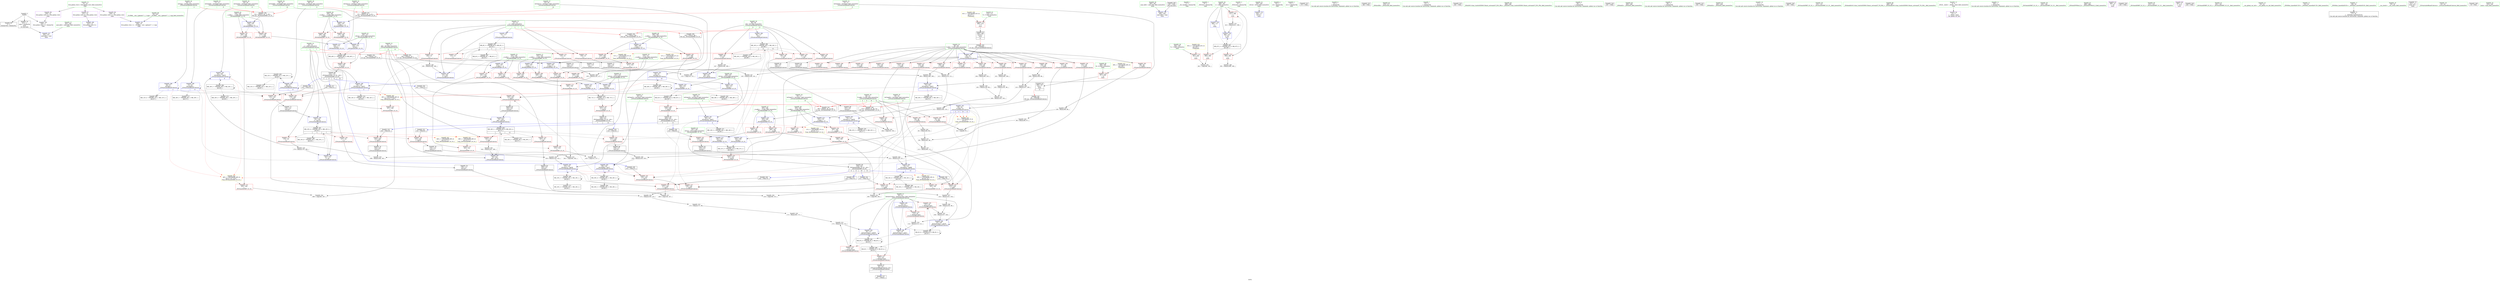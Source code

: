 digraph "SVFG" {
	label="SVFG";

	Node0x55c0b3d2ba50 [shape=record,color=grey,label="{NodeID: 0\nNullPtr}"];
	Node0x55c0b3d2ba50 -> Node0x55c0b3d597a0[style=solid];
	Node0x55c0b3d2ba50 -> Node0x55c0b3d598a0[style=solid];
	Node0x55c0b3d2ba50 -> Node0x55c0b3d604e0[style=solid];
	Node0x55c0b3d90e30 [shape=record,color=yellow,style=double,label="{NodeID: 443\n48V_1 = ENCHI(MR_48V_0)\npts\{59 67 75 83 \}\nFun[_ZSt3maxIxERKT_S2_S2_]}"];
	Node0x55c0b3d90e30 -> Node0x55c0b3d5ec20[style=dashed];
	Node0x55c0b3d5af90 [shape=record,color=blue,label="{NodeID: 194\n66\<--87\nref.tmp34\<--\n_Z20calculateBlandColorsxx\n|{|<s3>8}}"];
	Node0x55c0b3d5af90 -> Node0x55c0b3d5e190[style=dashed];
	Node0x55c0b3d5af90 -> Node0x55c0b3d5af90[style=dashed];
	Node0x55c0b3d5af90 -> Node0x55c0b3d8a420[style=dashed];
	Node0x55c0b3d5af90:s3 -> Node0x55c0b3d90e30[style=dashed,color=red];
	Node0x55c0b3d581b0 [shape=record,color=red,label="{NodeID: 111\n141\<--48\n\<--V.addr\n_Z20calculateBlandColorsxx\n}"];
	Node0x55c0b3d581b0 -> Node0x55c0b3d6c680[style=solid];
	Node0x55c0b3d563f0 [shape=record,color=green,label="{NodeID: 28\n64\<--65\nref.tmp30\<--ref.tmp30_field_insensitive\n_Z20calculateBlandColorsxx\n|{|<s1>8}}"];
	Node0x55c0b3d563f0 -> Node0x55c0b3d5aec0[style=solid];
	Node0x55c0b3d563f0:s1 -> Node0x55c0b3db4920[style=solid,color=red];
	Node0x55c0b3db5c10 [shape=record,color=black,label="{NodeID: 554\n202 = PHI(253, )\n}"];
	Node0x55c0b3db5c10 -> Node0x55c0b3d5e260[style=solid];
	Node0x55c0b3d635a0 [shape=record,color=blue,label="{NodeID: 222\n335\<--330\n__b.addr\<--__b\n_ZSt3maxIiERKT_S2_S2_\n}"];
	Node0x55c0b3d635a0 -> Node0x55c0b3d5fac0[style=dashed];
	Node0x55c0b3d635a0 -> Node0x55c0b3d5fb90[style=dashed];
	Node0x55c0b3d5e190 [shape=record,color=red,label="{NodeID: 139\n170\<--169\n\<--call35\n_Z20calculateBlandColorsxx\n}"];
	Node0x55c0b3d5e190 -> Node0x55c0b3d6a400[style=solid];
	Node0x55c0b3d58bc0 [shape=record,color=green,label="{NodeID: 56\n360\<--361\nargc.addr\<--argc.addr_field_insensitive\nmain\n}"];
	Node0x55c0b3d58bc0 -> Node0x55c0b3d638e0[style=solid];
	Node0x55c0b3d8f600 [shape=record,color=yellow,style=double,label="{NodeID: 416\n57V_1 = ENCHI(MR_57V_0)\npts\{61 77 \}\nFun[_ZSt3minIxERKT_S2_S2_]}"];
	Node0x55c0b3d8f600 -> Node0x55c0b3d5f100[style=dashed];
	Node0x55c0b3d6b180 [shape=record,color=grey,label="{NodeID: 333\n104 = Binary(90, 103, )\n}"];
	Node0x55c0b3d6b180 -> Node0x55c0b3d6a700[style=solid];
	Node0x55c0b3d5f850 [shape=record,color=red,label="{NodeID: 167\n351\<--331\n\<--retval\n_ZSt3maxIiERKT_S2_S2_\n}"];
	Node0x55c0b3d5f850 -> Node0x55c0b3d5a9e0[style=solid];
	Node0x55c0b3d5a430 [shape=record,color=black,label="{NodeID: 84\n210\<--209\nconv58\<--\n_Z20calculateBlandColorsxx\n}"];
	Node0x55c0b3d5a430 -> Node0x55c0b3d69980[style=solid];
	Node0x55c0b3d548e0 [shape=record,color=green,label="{NodeID: 1\n7\<--1\n__dso_handle\<--dummyObj\nGlob }"];
	Node0x55c0b3d366c0 [shape=record,color=black,label="{NodeID: 361\nMR_10V_4 = PHI(MR_10V_5, MR_10V_3, )\npts\{55 \}\n|{|<s7>5|<s8>7}}"];
	Node0x55c0b3d366c0 -> Node0x55c0b3d5d700[style=dashed];
	Node0x55c0b3d366c0 -> Node0x55c0b3d5d7d0[style=dashed];
	Node0x55c0b3d366c0 -> Node0x55c0b3d5df20[style=dashed];
	Node0x55c0b3d366c0 -> Node0x55c0b3d5e0c0[style=dashed];
	Node0x55c0b3d366c0 -> Node0x55c0b3d60b90[style=dashed];
	Node0x55c0b3d366c0 -> Node0x55c0b3d5b130[style=dashed];
	Node0x55c0b3d366c0 -> Node0x55c0b3d7e420[style=dashed];
	Node0x55c0b3d366c0:s7 -> Node0x55c0b3d90c40[style=dashed,color=red];
	Node0x55c0b3d366c0:s8 -> Node0x55c0b3d91560[style=dashed,color=red];
	Node0x55c0b3d5b060 [shape=record,color=blue,label="{NodeID: 195\n50\<--175\ndistinctColors\<--add39\n_Z20calculateBlandColorsxx\n}"];
	Node0x55c0b3d5b060 -> Node0x55c0b3d5d150[style=dashed];
	Node0x55c0b3d5b060 -> Node0x55c0b3d5b060[style=dashed];
	Node0x55c0b3d5b060 -> Node0x55c0b3d87c50[style=dashed];
	Node0x55c0b3d58280 [shape=record,color=red,label="{NodeID: 112\n155\<--48\n\<--V.addr\n_Z20calculateBlandColorsxx\n}"];
	Node0x55c0b3d58280 -> Node0x55c0b3d6b300[style=solid];
	Node0x55c0b3d564c0 [shape=record,color=green,label="{NodeID: 29\n66\<--67\nref.tmp34\<--ref.tmp34_field_insensitive\n_Z20calculateBlandColorsxx\n|{|<s1>8}}"];
	Node0x55c0b3d564c0 -> Node0x55c0b3d5af90[style=solid];
	Node0x55c0b3d564c0:s1 -> Node0x55c0b3db4be0[style=solid,color=red];
	Node0x55c0b3db5d50 [shape=record,color=black,label="{NodeID: 555\n214 = PHI(278, )\n}"];
	Node0x55c0b3db5d50 -> Node0x55c0b3d5e330[style=solid];
	Node0x55c0b3d63670 [shape=record,color=blue,label="{NodeID: 223\n331\<--345\nretval\<--\n_ZSt3maxIiERKT_S2_S2_\n}"];
	Node0x55c0b3d63670 -> Node0x55c0b3d7c700[style=dashed];
	Node0x55c0b3d5e260 [shape=record,color=red,label="{NodeID: 140\n203\<--202\n\<--call53\n_Z20calculateBlandColorsxx\n}"];
	Node0x55c0b3d5e260 -> Node0x55c0b3d5a290[style=solid];
	Node0x55c0b3d58c90 [shape=record,color=green,label="{NodeID: 57\n362\<--363\nargv.addr\<--argv.addr_field_insensitive\nmain\n}"];
	Node0x55c0b3d58c90 -> Node0x55c0b3d639b0[style=solid];
	Node0x55c0b3d8f6e0 [shape=record,color=yellow,style=double,label="{NodeID: 417\n59V_1 = ENCHI(MR_59V_0)\npts\{63 79 \}\nFun[_ZSt3minIxERKT_S2_S2_]}"];
	Node0x55c0b3d8f6e0 -> Node0x55c0b3d5f1d0[style=dashed];
	Node0x55c0b3d6b300 [shape=record,color=grey,label="{NodeID: 334\n156 = Binary(154, 155, )\n}"];
	Node0x55c0b3d6b300 -> Node0x55c0b3d5adf0[style=solid];
	Node0x55c0b3d5f920 [shape=record,color=red,label="{NodeID: 168\n339\<--333\n\<--__a.addr\n_ZSt3maxIiERKT_S2_S2_\n}"];
	Node0x55c0b3d5f920 -> Node0x55c0b3d5fc60[style=solid];
	Node0x55c0b3d5a500 [shape=record,color=black,label="{NodeID: 85\n220\<--219\nconv65\<--\n_Z20calculateBlandColorsxx\n}"];
	Node0x55c0b3d5a500 -> Node0x55c0b3d6c200[style=solid];
	Node0x55c0b3d54970 [shape=record,color=green,label="{NodeID: 2\n8\<--1\n_ZSt3cin\<--dummyObj\nGlob }"];
	Node0x55c0b3d5b130 [shape=record,color=blue,label="{NodeID: 196\n54\<--179\nj\<--inc\n_Z20calculateBlandColorsxx\n}"];
	Node0x55c0b3d5b130 -> Node0x55c0b3d366c0[style=dashed];
	Node0x55c0b3d58350 [shape=record,color=red,label="{NodeID: 113\n165\<--48\n\<--V.addr\n_Z20calculateBlandColorsxx\n}"];
	Node0x55c0b3d58350 -> Node0x55c0b3d69e00[style=solid];
	Node0x55c0b3d56590 [shape=record,color=green,label="{NodeID: 30\n68\<--69\ni43\<--i43_field_insensitive\n_Z20calculateBlandColorsxx\n|{|<s6>11|<s7>13}}"];
	Node0x55c0b3d56590 -> Node0x55c0b3d5d8a0[style=solid];
	Node0x55c0b3d56590 -> Node0x55c0b3d5d970[style=solid];
	Node0x55c0b3d56590 -> Node0x55c0b3d5da40[style=solid];
	Node0x55c0b3d56590 -> Node0x55c0b3d5db10[style=solid];
	Node0x55c0b3d56590 -> Node0x55c0b3d5b2d0[style=solid];
	Node0x55c0b3d56590 -> Node0x55c0b3d5baf0[style=solid];
	Node0x55c0b3d56590:s6 -> Node0x55c0b3db4680[style=solid,color=red];
	Node0x55c0b3d56590:s7 -> Node0x55c0b3db6390[style=solid,color=red];
	Node0x55c0b3db5e90 [shape=record,color=black,label="{NodeID: 556\n218 = PHI(303, )\n}"];
	Node0x55c0b3db5e90 -> Node0x55c0b3d5e400[style=solid];
	Node0x55c0b3d63740 [shape=record,color=blue,label="{NodeID: 224\n331\<--348\nretval\<--\n_ZSt3maxIiERKT_S2_S2_\n}"];
	Node0x55c0b3d63740 -> Node0x55c0b3d7c700[style=dashed];
	Node0x55c0b3d5e330 [shape=record,color=red,label="{NodeID: 141\n215\<--214\n\<--call60\n_Z20calculateBlandColorsxx\n}"];
	Node0x55c0b3d5e330 -> Node0x55c0b3d6cb00[style=solid];
	Node0x55c0b3d58d60 [shape=record,color=green,label="{NodeID: 58\n364\<--365\nT\<--T_field_insensitive\nmain\n}"];
	Node0x55c0b3d58d60 -> Node0x55c0b3d5fe00[style=solid];
	Node0x55c0b3d6b480 [shape=record,color=grey,label="{NodeID: 335\n106 = Binary(102, 105, )\n}"];
	Node0x55c0b3d6b480 -> Node0x55c0b3d6bd80[style=solid];
	Node0x55c0b3d5f9f0 [shape=record,color=red,label="{NodeID: 169\n348\<--333\n\<--__a.addr\n_ZSt3maxIiERKT_S2_S2_\n}"];
	Node0x55c0b3d5f9f0 -> Node0x55c0b3d63740[style=solid];
	Node0x55c0b3d5a5d0 [shape=record,color=black,label="{NodeID: 86\n228\<--227\nconv70\<--\n_Z20calculateBlandColorsxx\n}"];
	Node0x55c0b3d5a5d0 -> Node0x55c0b3d6b900[style=solid];
	Node0x55c0b3d54a00 [shape=record,color=green,label="{NodeID: 3\n9\<--1\n_ZSt4cout\<--dummyObj\nGlob }"];
	Node0x55c0b3d5b200 [shape=record,color=blue,label="{NodeID: 197\n52\<--185\ni\<--inc41\n_Z20calculateBlandColorsxx\n}"];
	Node0x55c0b3d5b200 -> Node0x55c0b3d88120[style=dashed];
	Node0x55c0b3d58420 [shape=record,color=red,label="{NodeID: 114\n199\<--48\n\<--V.addr\n_Z20calculateBlandColorsxx\n}"];
	Node0x55c0b3d58420 -> Node0x55c0b3d6ab80[style=solid];
	Node0x55c0b3d56660 [shape=record,color=green,label="{NodeID: 31\n70\<--71\nj48\<--j48_field_insensitive\n_Z20calculateBlandColorsxx\n|{|<s4>11|<s5>13}}"];
	Node0x55c0b3d56660 -> Node0x55c0b3d5dbe0[style=solid];
	Node0x55c0b3d56660 -> Node0x55c0b3d5dcb0[style=solid];
	Node0x55c0b3d56660 -> Node0x55c0b3d5b540[style=solid];
	Node0x55c0b3d56660 -> Node0x55c0b3d5ba20[style=solid];
	Node0x55c0b3d56660:s4 -> Node0x55c0b3db47d0[style=solid,color=red];
	Node0x55c0b3d56660:s5 -> Node0x55c0b3db65a0[style=solid,color=red];
	Node0x55c0b3db5fd0 [shape=record,color=black,label="{NodeID: 557\n169 = PHI(253, )\n}"];
	Node0x55c0b3db5fd0 -> Node0x55c0b3d5e190[style=solid];
	Node0x55c0b3d63810 [shape=record,color=blue,label="{NodeID: 225\n358\<--117\nretval\<--\nmain\n}"];
	Node0x55c0b3d5e400 [shape=record,color=red,label="{NodeID: 142\n219\<--218\n\<--call64\n_Z20calculateBlandColorsxx\n}"];
	Node0x55c0b3d5e400 -> Node0x55c0b3d5a500[style=solid];
	Node0x55c0b3d58e30 [shape=record,color=green,label="{NodeID: 59\n366\<--367\ni\<--i_field_insensitive\nmain\n}"];
	Node0x55c0b3d58e30 -> Node0x55c0b3d5fed0[style=solid];
	Node0x55c0b3d58e30 -> Node0x55c0b3d5ffa0[style=solid];
	Node0x55c0b3d58e30 -> Node0x55c0b3d60070[style=solid];
	Node0x55c0b3d58e30 -> Node0x55c0b3d63a80[style=solid];
	Node0x55c0b3d58e30 -> Node0x55c0b3d63b50[style=solid];
	Node0x55c0b3d6b600 [shape=record,color=grey,label="{NodeID: 336\n236 = Binary(235, 96, )\n}"];
	Node0x55c0b3d6b600 -> Node0x55c0b3d6ae80[style=solid];
	Node0x55c0b3d5fac0 [shape=record,color=red,label="{NodeID: 170\n341\<--335\n\<--__b.addr\n_ZSt3maxIiERKT_S2_S2_\n}"];
	Node0x55c0b3d5fac0 -> Node0x55c0b3d5fd30[style=solid];
	Node0x55c0b3d5a6a0 [shape=record,color=black,label="{NodeID: 87\n43\<--251\n_Z20calculateBlandColorsxx_ret\<--\n_Z20calculateBlandColorsxx\n|{<s0>21}}"];
	Node0x55c0b3d5a6a0:s0 -> Node0x55c0b3db3b20[style=solid,color=blue];
	Node0x55c0b3d54a90 [shape=record,color=green,label="{NodeID: 4\n10\<--1\n.str\<--dummyObj\nGlob }"];
	Node0x55c0b396f020 [shape=record,color=black,label="{NodeID: 530\n233 = PHI(253, )\n}"];
	Node0x55c0b396f020 -> Node0x55c0b3d5e670[style=solid];
	Node0x55c0b3d5b2d0 [shape=record,color=blue,label="{NodeID: 198\n68\<--117\ni43\<--\n_Z20calculateBlandColorsxx\n}"];
	Node0x55c0b3d5b2d0 -> Node0x55c0b3d61140[style=dashed];
	Node0x55c0b3d5ce10 [shape=record,color=red,label="{NodeID: 115\n211\<--48\n\<--V.addr\n_Z20calculateBlandColorsxx\n}"];
	Node0x55c0b3d5ce10 -> Node0x55c0b3d69980[style=solid];
	Node0x55c0b3d56730 [shape=record,color=green,label="{NodeID: 32\n72\<--73\nref.tmp49\<--ref.tmp49_field_insensitive\n_Z20calculateBlandColorsxx\n|{|<s1>9}}"];
	Node0x55c0b3d56730 -> Node0x55c0b3d5b3a0[style=solid];
	Node0x55c0b3d56730:s1 -> Node0x55c0b3db4920[style=solid,color=red];
	Node0x55c0b3db6110 [shape=record,color=black,label="{NodeID: 558\n224 = PHI(278, )\n}"];
	Node0x55c0b3db6110 -> Node0x55c0b3d5e4d0[style=solid];
	Node0x55c0b3d87c50 [shape=record,color=black,label="{NodeID: 392\nMR_6V_4 = PHI(MR_6V_5, MR_6V_3, )\npts\{51 \}\n}"];
	Node0x55c0b3d87c50 -> Node0x55c0b3d5d150[style=dashed];
	Node0x55c0b3d87c50 -> Node0x55c0b3d5b060[style=dashed];
	Node0x55c0b3d87c50 -> Node0x55c0b3d7da50[style=dashed];
	Node0x55c0b3d87c50 -> Node0x55c0b3d87c50[style=dashed];
	Node0x55c0b3d638e0 [shape=record,color=blue,label="{NodeID: 226\n360\<--356\nargc.addr\<--argc\nmain\n}"];
	Node0x55c0b3d5e4d0 [shape=record,color=red,label="{NodeID: 143\n225\<--224\n\<--call67\n_Z20calculateBlandColorsxx\n}"];
	Node0x55c0b3d5e4d0 -> Node0x55c0b3d6a880[style=solid];
	Node0x55c0b3d58f00 [shape=record,color=green,label="{NodeID: 60\n368\<--369\nK\<--K_field_insensitive\nmain\n}"];
	Node0x55c0b3d58f00 -> Node0x55c0b3d60140[style=solid];
	Node0x55c0b3d6b780 [shape=record,color=grey,label="{NodeID: 337\n112 = Binary(99, 111, )\n}"];
	Node0x55c0b3d6b780 -> Node0x55c0b3d69c80[style=solid];
	Node0x55c0b3d5fb90 [shape=record,color=red,label="{NodeID: 171\n345\<--335\n\<--__b.addr\n_ZSt3maxIiERKT_S2_S2_\n}"];
	Node0x55c0b3d5fb90 -> Node0x55c0b3d63670[style=solid];
	Node0x55c0b3d5a770 [shape=record,color=black,label="{NodeID: 88\n253\<--276\n_ZSt3maxIxERKT_S2_S2__ret\<--\n_ZSt3maxIxERKT_S2_S2_\n|{<s0>3|<s1>8|<s2>9|<s3>14}}"];
	Node0x55c0b3d5a770:s0 -> Node0x55c0b3db53e0[style=solid,color=blue];
	Node0x55c0b3d5a770:s1 -> Node0x55c0b3db5fd0[style=solid,color=blue];
	Node0x55c0b3d5a770:s2 -> Node0x55c0b3db5c10[style=solid,color=blue];
	Node0x55c0b3d5a770:s3 -> Node0x55c0b396f020[style=solid,color=blue];
	Node0x55c0b3d552d0 [shape=record,color=green,label="{NodeID: 5\n12\<--1\n.str.1\<--dummyObj\nGlob }"];
	Node0x55c0b3db35b0 [shape=record,color=black,label="{NodeID: 531\n375 = PHI()\n}"];
	Node0x55c0b3d5b3a0 [shape=record,color=blue,label="{NodeID: 199\n72\<--87\nref.tmp49\<--\n_Z20calculateBlandColorsxx\n|{|<s4>9}}"];
	Node0x55c0b3d5b3a0 -> Node0x55c0b3d5e260[style=dashed];
	Node0x55c0b3d5b3a0 -> Node0x55c0b3d5e670[style=dashed];
	Node0x55c0b3d5b3a0 -> Node0x55c0b3d5b3a0[style=dashed];
	Node0x55c0b3d5b3a0 -> Node0x55c0b3d81120[style=dashed];
	Node0x55c0b3d5b3a0:s4 -> Node0x55c0b3d90d20[style=dashed,color=red];
	Node0x55c0b3d5cee0 [shape=record,color=red,label="{NodeID: 116\n221\<--48\n\<--V.addr\n_Z20calculateBlandColorsxx\n}"];
	Node0x55c0b3d5cee0 -> Node0x55c0b3d6c200[style=solid];
	Node0x55c0b3d56800 [shape=record,color=green,label="{NodeID: 33\n74\<--75\nref.tmp50\<--ref.tmp50_field_insensitive\n_Z20calculateBlandColorsxx\n|{|<s1>9}}"];
	Node0x55c0b3d56800 -> Node0x55c0b3d5b470[style=solid];
	Node0x55c0b3d56800:s1 -> Node0x55c0b3db4be0[style=solid,color=red];
	Node0x55c0b3db6250 [shape=record,color=black,label="{NodeID: 559\n226 = PHI(328, )\n}"];
	Node0x55c0b3db6250 -> Node0x55c0b3d5e5a0[style=solid];
	Node0x55c0b3d88120 [shape=record,color=black,label="{NodeID: 393\nMR_8V_3 = PHI(MR_8V_4, MR_8V_2, )\npts\{53 \}\n|{|<s8>5|<s9>7}}"];
	Node0x55c0b3d88120 -> Node0x55c0b3d5d3c0[style=dashed];
	Node0x55c0b3d88120 -> Node0x55c0b3d5d490[style=dashed];
	Node0x55c0b3d88120 -> Node0x55c0b3d5d560[style=dashed];
	Node0x55c0b3d88120 -> Node0x55c0b3d5d630[style=dashed];
	Node0x55c0b3d88120 -> Node0x55c0b3d5df20[style=dashed];
	Node0x55c0b3d88120 -> Node0x55c0b3d5e0c0[style=dashed];
	Node0x55c0b3d88120 -> Node0x55c0b3d5b200[style=dashed];
	Node0x55c0b3d88120 -> Node0x55c0b3d7df20[style=dashed];
	Node0x55c0b3d88120:s8 -> Node0x55c0b3d90b60[style=dashed,color=red];
	Node0x55c0b3d88120:s9 -> Node0x55c0b3d91480[style=dashed,color=red];
	Node0x55c0b3d639b0 [shape=record,color=blue,label="{NodeID: 227\n362\<--357\nargv.addr\<--argv\nmain\n}"];
	Node0x55c0b3d5e5a0 [shape=record,color=red,label="{NodeID: 144\n227\<--226\n\<--call69\n_Z20calculateBlandColorsxx\n}"];
	Node0x55c0b3d5e5a0 -> Node0x55c0b3d5a5d0[style=solid];
	Node0x55c0b3d58fd0 [shape=record,color=green,label="{NodeID: 61\n370\<--371\nV\<--V_field_insensitive\nmain\n}"];
	Node0x55c0b3d58fd0 -> Node0x55c0b3d60210[style=solid];
	Node0x55c0b3d6b900 [shape=record,color=grey,label="{NodeID: 338\n230 = Binary(228, 229, )\n}"];
	Node0x55c0b3d6b900 -> Node0x55c0b3d5b7b0[style=solid];
	Node0x55c0b3d5fc60 [shape=record,color=red,label="{NodeID: 172\n340\<--339\n\<--\n_ZSt3maxIiERKT_S2_S2_\n}"];
	Node0x55c0b3d5fc60 -> Node0x55c0b3d6ce00[style=solid];
	Node0x55c0b3d5a840 [shape=record,color=black,label="{NodeID: 89\n278\<--301\n_ZSt3minIxERKT_S2_S2__ret\<--\n_ZSt3minIxERKT_S2_S2_\n|{<s0>4|<s1>6|<s2>10|<s3>12}}"];
	Node0x55c0b3d5a840:s0 -> Node0x55c0b3db56e0[style=solid,color=blue];
	Node0x55c0b3d5a840:s1 -> Node0x55c0b3db5990[style=solid,color=blue];
	Node0x55c0b3d5a840:s2 -> Node0x55c0b3db5d50[style=solid,color=blue];
	Node0x55c0b3d5a840:s3 -> Node0x55c0b3db6110[style=solid,color=blue];
	Node0x55c0b3d55360 [shape=record,color=green,label="{NodeID: 6\n15\<--1\n\<--dummyObj\nCan only get source location for instruction, argument, global var or function.}"];
	Node0x55c0b3db3680 [shape=record,color=black,label="{NodeID: 532\n384 = PHI()\n}"];
	Node0x55c0b3d7da50 [shape=record,color=black,label="{NodeID: 366\nMR_6V_7 = PHI(MR_6V_8, MR_6V_4, )\npts\{51 \}\n}"];
	Node0x55c0b3d7da50 -> Node0x55c0b3d5d2f0[style=dashed];
	Node0x55c0b3d5b470 [shape=record,color=blue,label="{NodeID: 200\n74\<--200\nref.tmp50\<--sub52\n_Z20calculateBlandColorsxx\n|{|<s4>9}}"];
	Node0x55c0b3d5b470 -> Node0x55c0b3d5e260[style=dashed];
	Node0x55c0b3d5b470 -> Node0x55c0b3d5e670[style=dashed];
	Node0x55c0b3d5b470 -> Node0x55c0b3d5b470[style=dashed];
	Node0x55c0b3d5b470 -> Node0x55c0b3d81620[style=dashed];
	Node0x55c0b3d5b470:s4 -> Node0x55c0b3d90e30[style=dashed,color=red];
	Node0x55c0b3d5cfb0 [shape=record,color=red,label="{NodeID: 117\n229\<--48\n\<--V.addr\n_Z20calculateBlandColorsxx\n}"];
	Node0x55c0b3d5cfb0 -> Node0x55c0b3d6b900[style=solid];
	Node0x55c0b3d568d0 [shape=record,color=green,label="{NodeID: 34\n76\<--77\nref.tmp57\<--ref.tmp57_field_insensitive\n_Z20calculateBlandColorsxx\n|{|<s1>10}}"];
	Node0x55c0b3d568d0 -> Node0x55c0b3d5b610[style=solid];
	Node0x55c0b3d568d0:s1 -> Node0x55c0b3db4260[style=solid,color=red];
	Node0x55c0b3db6390 [shape=record,color=black,label="{NodeID: 560\n329 = PHI(52, 68, )\n0th arg _ZSt3maxIiERKT_S2_S2_ }"];
	Node0x55c0b3db6390 -> Node0x55c0b3d634d0[style=solid];
	Node0x55c0b3d63a80 [shape=record,color=blue,label="{NodeID: 228\n366\<--117\ni\<--\nmain\n}"];
	Node0x55c0b3d63a80 -> Node0x55c0b3d8ae20[style=dashed];
	Node0x55c0b3d5e670 [shape=record,color=red,label="{NodeID: 145\n234\<--233\n\<--call73\n_Z20calculateBlandColorsxx\n}"];
	Node0x55c0b3d5e670 -> Node0x55c0b3d6a880[style=solid];
	Node0x55c0b3d590a0 [shape=record,color=green,label="{NodeID: 62\n376\<--377\n_ZNSirsERi\<--_ZNSirsERi_field_insensitive\n}"];
	Node0x55c0b3d6ba80 [shape=record,color=grey,label="{NodeID: 339\n110 = Binary(107, 109, )\n}"];
	Node0x55c0b3d6ba80 -> Node0x55c0b3d6bd80[style=solid];
	Node0x55c0b3d5fd30 [shape=record,color=red,label="{NodeID: 173\n342\<--341\n\<--\n_ZSt3maxIiERKT_S2_S2_\n}"];
	Node0x55c0b3d5fd30 -> Node0x55c0b3d6ce00[style=solid];
	Node0x55c0b3d5a910 [shape=record,color=black,label="{NodeID: 90\n303\<--326\n_ZSt3minIiERKT_S2_S2__ret\<--\n_ZSt3minIiERKT_S2_S2_\n|{<s0>5|<s1>11}}"];
	Node0x55c0b3d5a910:s0 -> Node0x55c0b3db5850[style=solid,color=blue];
	Node0x55c0b3d5a910:s1 -> Node0x55c0b3db5e90[style=solid,color=blue];
	Node0x55c0b3d553f0 [shape=record,color=green,label="{NodeID: 7\n87\<--1\n\<--dummyObj\nCan only get source location for instruction, argument, global var or function.}"];
	Node0x55c0b3db3750 [shape=record,color=black,label="{NodeID: 533\n385 = PHI()\n}"];
	Node0x55c0b3d91480 [shape=record,color=yellow,style=double,label="{NodeID: 450\n67V_1 = ENCHI(MR_67V_0)\npts\{53 69 \}\nFun[_ZSt3maxIiERKT_S2_S2_]}"];
	Node0x55c0b3d91480 -> Node0x55c0b3d5fc60[style=dashed];
	Node0x55c0b3d7df20 [shape=record,color=black,label="{NodeID: 367\nMR_8V_5 = PHI(MR_8V_1, MR_8V_3, )\npts\{53 \}\n}"];
	Node0x55c0b3d5b540 [shape=record,color=blue,label="{NodeID: 201\n70\<--204\nj48\<--conv54\n_Z20calculateBlandColorsxx\n}"];
	Node0x55c0b3d5b540 -> Node0x55c0b3d8b820[style=dashed];
	Node0x55c0b3d5d080 [shape=record,color=red,label="{NodeID: 118\n113\<--50\n\<--distinctColors\n_Z20calculateBlandColorsxx\n}"];
	Node0x55c0b3d5d080 -> Node0x55c0b3d69c80[style=solid];
	Node0x55c0b3d569a0 [shape=record,color=green,label="{NodeID: 35\n78\<--79\nref.tmp63\<--ref.tmp63_field_insensitive\n_Z20calculateBlandColorsxx\n|{|<s1>12}}"];
	Node0x55c0b3d569a0 -> Node0x55c0b3d5b6e0[style=solid];
	Node0x55c0b3d569a0:s1 -> Node0x55c0b3db3e50[style=solid,color=red];
	Node0x55c0b3db65a0 [shape=record,color=black,label="{NodeID: 561\n330 = PHI(54, 70, )\n1st arg _ZSt3maxIiERKT_S2_S2_ }"];
	Node0x55c0b3db65a0 -> Node0x55c0b3d635a0[style=solid];
	Node0x55c0b3d63b50 [shape=record,color=blue,label="{NodeID: 229\n366\<--412\ni\<--inc\nmain\n}"];
	Node0x55c0b3d63b50 -> Node0x55c0b3d8ae20[style=dashed];
	Node0x55c0b3d5e740 [shape=record,color=red,label="{NodeID: 146\n276\<--256\n\<--retval\n_ZSt3maxIxERKT_S2_S2_\n}"];
	Node0x55c0b3d5e740 -> Node0x55c0b3d5a770[style=solid];
	Node0x55c0b3d591a0 [shape=record,color=green,label="{NodeID: 63\n388\<--389\n_ZStlsISt11char_traitsIcEERSt13basic_ostreamIcT_ES5_PKc\<--_ZStlsISt11char_traitsIcEERSt13basic_ostreamIcT_ES5_PKc_field_insensitive\n}"];
	Node0x55c0b3d6bc00 [shape=record,color=grey,label="{NodeID: 340\n109 = Binary(108, 96, )\n}"];
	Node0x55c0b3d6bc00 -> Node0x55c0b3d6ba80[style=solid];
	Node0x55c0b3d5fe00 [shape=record,color=red,label="{NodeID: 174\n381\<--364\n\<--T\nmain\n}"];
	Node0x55c0b3d5fe00 -> Node0x55c0b3d6d400[style=solid];
	Node0x55c0b3d5a9e0 [shape=record,color=black,label="{NodeID: 91\n328\<--351\n_ZSt3maxIiERKT_S2_S2__ret\<--\n_ZSt3maxIiERKT_S2_S2_\n|{<s0>7|<s1>13}}"];
	Node0x55c0b3d5a9e0:s0 -> Node0x55c0b3db5ad0[style=solid,color=blue];
	Node0x55c0b3d5a9e0:s1 -> Node0x55c0b3db6250[style=solid,color=blue];
	Node0x55c0b3d55480 [shape=record,color=green,label="{NodeID: 8\n90\<--1\n\<--dummyObj\nCan only get source location for instruction, argument, global var or function.}"];
	Node0x55c0b3db3820 [shape=record,color=black,label="{NodeID: 534\n387 = PHI()\n}"];
	Node0x55c0b3d91560 [shape=record,color=yellow,style=double,label="{NodeID: 451\n69V_1 = ENCHI(MR_69V_0)\npts\{55 71 \}\nFun[_ZSt3maxIiERKT_S2_S2_]}"];
	Node0x55c0b3d91560 -> Node0x55c0b3d5fd30[style=dashed];
	Node0x55c0b3d7e420 [shape=record,color=black,label="{NodeID: 368\nMR_10V_6 = PHI(MR_10V_1, MR_10V_2, )\npts\{55 \}\n}"];
	Node0x55c0b3d5b610 [shape=record,color=blue,label="{NodeID: 202\n76\<--212\nref.tmp57\<--add59\n_Z20calculateBlandColorsxx\n|{|<s4>10}}"];
	Node0x55c0b3d5b610 -> Node0x55c0b3d5e330[style=dashed];
	Node0x55c0b3d5b610 -> Node0x55c0b3d5e4d0[style=dashed];
	Node0x55c0b3d5b610 -> Node0x55c0b3d5b610[style=dashed];
	Node0x55c0b3d5b610 -> Node0x55c0b3d81b20[style=dashed];
	Node0x55c0b3d5b610:s4 -> Node0x55c0b3d8f600[style=dashed,color=red];
	Node0x55c0b3d5d150 [shape=record,color=red,label="{NodeID: 119\n174\<--50\n\<--distinctColors\n_Z20calculateBlandColorsxx\n}"];
	Node0x55c0b3d5d150 -> Node0x55c0b3d69680[style=solid];
	Node0x55c0b3d56a70 [shape=record,color=green,label="{NodeID: 36\n80\<--81\nref.tmp68\<--ref.tmp68_field_insensitive\n_Z20calculateBlandColorsxx\n|{|<s1>14}}"];
	Node0x55c0b3d56a70 -> Node0x55c0b3d5b7b0[style=solid];
	Node0x55c0b3d56a70:s1 -> Node0x55c0b3db4920[style=solid,color=red];
	Node0x55c0b3db6720 [shape=record,color=black,label="{NodeID: 562\n356 = PHI()\n0th arg main }"];
	Node0x55c0b3db6720 -> Node0x55c0b3d638e0[style=solid];
	Node0x55c0b3d5e810 [shape=record,color=red,label="{NodeID: 147\n264\<--258\n\<--__a.addr\n_ZSt3maxIxERKT_S2_S2_\n}"];
	Node0x55c0b3d5e810 -> Node0x55c0b3d5eb50[style=solid];
	Node0x55c0b3d592a0 [shape=record,color=green,label="{NodeID: 64\n393\<--394\n_ZNSolsEi\<--_ZNSolsEi_field_insensitive\n}"];
	Node0x55c0b3d6bd80 [shape=record,color=grey,label="{NodeID: 341\n111 = Binary(106, 110, )\n}"];
	Node0x55c0b3d6bd80 -> Node0x55c0b3d6b780[style=solid];
	Node0x55c0b3d5fed0 [shape=record,color=red,label="{NodeID: 175\n380\<--366\n\<--i\nmain\n}"];
	Node0x55c0b3d5fed0 -> Node0x55c0b3d6d400[style=solid];
	Node0x55c0b3d5aab0 [shape=record,color=black,label="{NodeID: 92\n398\<--397\nconv\<--\nmain\n|{<s0>21}}"];
	Node0x55c0b3d5aab0:s0 -> Node0x55c0b3db4460[style=solid,color=red];
	Node0x55c0b3d55510 [shape=record,color=green,label="{NodeID: 9\n96\<--1\n\<--dummyObj\nCan only get source location for instruction, argument, global var or function.}"];
	Node0x55c0b3db3920 [shape=record,color=black,label="{NodeID: 535\n392 = PHI()\n}"];
	Node0x55c0b3d7e920 [shape=record,color=black,label="{NodeID: 369\nMR_12V_4 = PHI(MR_12V_1, MR_12V_2, )\npts\{57 \}\n}"];
	Node0x55c0b3d5b6e0 [shape=record,color=blue,label="{NodeID: 203\n78\<--222\nref.tmp63\<--add66\n_Z20calculateBlandColorsxx\n|{|<s2>12}}"];
	Node0x55c0b3d5b6e0 -> Node0x55c0b3d5e4d0[style=dashed];
	Node0x55c0b3d5b6e0 -> Node0x55c0b3d8c220[style=dashed];
	Node0x55c0b3d5b6e0:s2 -> Node0x55c0b3d8f6e0[style=dashed,color=red];
	Node0x55c0b3d5d220 [shape=record,color=red,label="{NodeID: 120\n237\<--50\n\<--distinctColors\n_Z20calculateBlandColorsxx\n}"];
	Node0x55c0b3d5d220 -> Node0x55c0b3d6ae80[style=solid];
	Node0x55c0b3d56b40 [shape=record,color=green,label="{NodeID: 37\n82\<--83\nref.tmp72\<--ref.tmp72_field_insensitive\n_Z20calculateBlandColorsxx\n|{|<s1>14}}"];
	Node0x55c0b3d56b40 -> Node0x55c0b3d5b880[style=solid];
	Node0x55c0b3d56b40:s1 -> Node0x55c0b3db4be0[style=solid,color=red];
	Node0x55c0b3d5e8e0 [shape=record,color=red,label="{NodeID: 148\n273\<--258\n\<--__a.addr\n_ZSt3maxIxERKT_S2_S2_\n}"];
	Node0x55c0b3d5e8e0 -> Node0x55c0b3d62d80[style=solid];
	Node0x55c0b3d593a0 [shape=record,color=green,label="{NodeID: 65\n403\<--404\n_ZNSolsEx\<--_ZNSolsEx_field_insensitive\n}"];
	Node0x55c0b3d6bf00 [shape=record,color=grey,label="{NodeID: 342\n98 = Binary(90, 97, )\n}"];
	Node0x55c0b3d6bf00 -> Node0x55c0b3d69f80[style=solid];
	Node0x55c0b3d5ffa0 [shape=record,color=red,label="{NodeID: 176\n390\<--366\n\<--i\nmain\n}"];
	Node0x55c0b3d5ffa0 -> Node0x55c0b3d6c800[style=solid];
	Node0x55c0b3d5ab80 [shape=record,color=black,label="{NodeID: 93\n400\<--399\nconv6\<--\nmain\n|{<s0>21}}"];
	Node0x55c0b3d5ab80:s0 -> Node0x55c0b3db4570[style=solid,color=red];
	Node0x55c0b3d555a0 [shape=record,color=green,label="{NodeID: 10\n117\<--1\n\<--dummyObj\nCan only get source location for instruction, argument, global var or function.}"];
	Node0x55c0b3db3a20 [shape=record,color=black,label="{NodeID: 536\n396 = PHI()\n}"];
	Node0x55c0b3d7ee20 [shape=record,color=black,label="{NodeID: 370\nMR_14V_4 = PHI(MR_14V_1, MR_14V_2, )\npts\{59 \}\n}"];
	Node0x55c0b3d5b7b0 [shape=record,color=blue,label="{NodeID: 204\n80\<--230\nref.tmp68\<--sub71\n_Z20calculateBlandColorsxx\n|{|<s2>14}}"];
	Node0x55c0b3d5b7b0 -> Node0x55c0b3d5e670[style=dashed];
	Node0x55c0b3d5b7b0 -> Node0x55c0b3d8c720[style=dashed];
	Node0x55c0b3d5b7b0:s2 -> Node0x55c0b3d90d20[style=dashed,color=red];
	Node0x55c0b3d5d2f0 [shape=record,color=red,label="{NodeID: 121\n251\<--50\n\<--distinctColors\n_Z20calculateBlandColorsxx\n}"];
	Node0x55c0b3d5d2f0 -> Node0x55c0b3d5a6a0[style=solid];
	Node0x55c0b3d56c10 [shape=record,color=green,label="{NodeID: 38\n131\<--132\n_ZSt3maxIxERKT_S2_S2_\<--_ZSt3maxIxERKT_S2_S2__field_insensitive\n}"];
	Node0x55c0b3d89a20 [shape=record,color=black,label="{NodeID: 398\nMR_18V_2 = PHI(MR_18V_3, MR_18V_1, )\npts\{63 \}\n}"];
	Node0x55c0b3d89a20 -> Node0x55c0b3d5de50[style=dashed];
	Node0x55c0b3d89a20 -> Node0x55c0b3d5adf0[style=dashed];
	Node0x55c0b3d89a20 -> Node0x55c0b3d7f820[style=dashed];
	Node0x55c0b3d89a20 -> Node0x55c0b3d89a20[style=dashed];
	Node0x55c0b3d69680 [shape=record,color=grey,label="{NodeID: 315\n175 = Binary(174, 173, )\n}"];
	Node0x55c0b3d69680 -> Node0x55c0b3d5b060[style=solid];
	Node0x55c0b3d5e9b0 [shape=record,color=red,label="{NodeID: 149\n266\<--260\n\<--__b.addr\n_ZSt3maxIxERKT_S2_S2_\n}"];
	Node0x55c0b3d5e9b0 -> Node0x55c0b3d5ec20[style=solid];
	Node0x55c0b3d594a0 [shape=record,color=green,label="{NodeID: 66\n406\<--407\n_ZSt4endlIcSt11char_traitsIcEERSt13basic_ostreamIT_T0_ES6_\<--_ZSt4endlIcSt11char_traitsIcEERSt13basic_ostreamIT_T0_ES6__field_insensitive\n}"];
	Node0x55c0b3d6c080 [shape=record,color=grey,label="{NodeID: 343\n95 = Binary(94, 96, )\n}"];
	Node0x55c0b3d6c080 -> Node0x55c0b3d69f80[style=solid];
	Node0x55c0b3d60070 [shape=record,color=red,label="{NodeID: 177\n411\<--366\n\<--i\nmain\n}"];
	Node0x55c0b3d60070 -> Node0x55c0b3d6a100[style=solid];
	Node0x55c0b3d5ac50 [shape=record,color=purple,label="{NodeID: 94\n25\<--4\n\<--_ZStL8__ioinit\n__cxx_global_var_init\n}"];
	Node0x55c0b3d55630 [shape=record,color=green,label="{NodeID: 11\n180\<--1\n\<--dummyObj\nCan only get source location for instruction, argument, global var or function.}"];
	Node0x55c0b3db3b20 [shape=record,color=black,label="{NodeID: 537\n401 = PHI(43, )\n}"];
	Node0x55c0b3d7f320 [shape=record,color=black,label="{NodeID: 371\nMR_16V_5 = PHI(MR_16V_1, MR_16V_2, )\npts\{61 \}\n}"];
	Node0x55c0b3d5b880 [shape=record,color=blue,label="{NodeID: 205\n82\<--87\nref.tmp72\<--\n_Z20calculateBlandColorsxx\n|{|<s2>14}}"];
	Node0x55c0b3d5b880 -> Node0x55c0b3d5e670[style=dashed];
	Node0x55c0b3d5b880 -> Node0x55c0b3d8cc20[style=dashed];
	Node0x55c0b3d5b880:s2 -> Node0x55c0b3d90e30[style=dashed,color=red];
	Node0x55c0b3d5d3c0 [shape=record,color=red,label="{NodeID: 122\n119\<--52\n\<--i\n_Z20calculateBlandColorsxx\n}"];
	Node0x55c0b3d5d3c0 -> Node0x55c0b3d59b40[style=solid];
	Node0x55c0b3d56d10 [shape=record,color=green,label="{NodeID: 39\n145\<--146\n_ZSt3minIxERKT_S2_S2_\<--_ZSt3minIxERKT_S2_S2__field_insensitive\n}"];
	Node0x55c0b3d89f20 [shape=record,color=black,label="{NodeID: 399\nMR_20V_2 = PHI(MR_20V_3, MR_20V_1, )\npts\{65 \}\n}"];
	Node0x55c0b3d89f20 -> Node0x55c0b3d5dd80[style=dashed];
	Node0x55c0b3d89f20 -> Node0x55c0b3d5aec0[style=dashed];
	Node0x55c0b3d89f20 -> Node0x55c0b3d7fd20[style=dashed];
	Node0x55c0b3d89f20 -> Node0x55c0b3d89f20[style=dashed];
	Node0x55c0b3d69800 [shape=record,color=grey,label="{NodeID: 316\n173 = Binary(90, 172, )\n}"];
	Node0x55c0b3d69800 -> Node0x55c0b3d69680[style=solid];
	Node0x55c0b3d5ea80 [shape=record,color=red,label="{NodeID: 150\n270\<--260\n\<--__b.addr\n_ZSt3maxIxERKT_S2_S2_\n}"];
	Node0x55c0b3d5ea80 -> Node0x55c0b3d5bd60[style=solid];
	Node0x55c0b3d595a0 [shape=record,color=green,label="{NodeID: 67\n408\<--409\n_ZNSolsEPFRSoS_E\<--_ZNSolsEPFRSoS_E_field_insensitive\n}"];
	Node0x55c0b3d6c200 [shape=record,color=grey,label="{NodeID: 344\n222 = Binary(220, 221, )\n}"];
	Node0x55c0b3d6c200 -> Node0x55c0b3d5b6e0[style=solid];
	Node0x55c0b3d60140 [shape=record,color=red,label="{NodeID: 178\n397\<--368\n\<--K\nmain\n}"];
	Node0x55c0b3d60140 -> Node0x55c0b3d5aab0[style=solid];
	Node0x55c0b3d5ad20 [shape=record,color=purple,label="{NodeID: 95\n386\<--10\n\<--.str\nmain\n}"];
	Node0x55c0b3d556c0 [shape=record,color=green,label="{NodeID: 12\n4\<--6\n_ZStL8__ioinit\<--_ZStL8__ioinit_field_insensitive\nGlob }"];
	Node0x55c0b3d556c0 -> Node0x55c0b3d5ac50[style=solid];
	Node0x55c0b3db3cb0 [shape=record,color=black,label="{NodeID: 538\n402 = PHI()\n}"];
	Node0x55c0b3d91910 [shape=record,color=yellow,style=double,label="{NodeID: 455\n85V_1 = ENCHI(MR_85V_0)\npts\{365 \}\nFun[main]}"];
	Node0x55c0b3d91910 -> Node0x55c0b3d5fe00[style=dashed];
	Node0x55c0b3d7f820 [shape=record,color=black,label="{NodeID: 372\nMR_18V_5 = PHI(MR_18V_1, MR_18V_2, )\npts\{63 \}\n}"];
	Node0x55c0b3d5b950 [shape=record,color=blue,label="{NodeID: 206\n50\<--238\ndistinctColors\<--add76\n_Z20calculateBlandColorsxx\n}"];
	Node0x55c0b3d5b950 -> Node0x55c0b3d5d220[style=dashed];
	Node0x55c0b3d5b950 -> Node0x55c0b3d5b950[style=dashed];
	Node0x55c0b3d5b950 -> Node0x55c0b3d82f20[style=dashed];
	Node0x55c0b3d5d490 [shape=record,color=red,label="{NodeID: 123\n125\<--52\n\<--i\n_Z20calculateBlandColorsxx\n}"];
	Node0x55c0b3d5d490 -> Node0x55c0b3d59c10[style=solid];
	Node0x55c0b3d56e10 [shape=record,color=green,label="{NodeID: 40\n151\<--152\n_ZSt3minIiERKT_S2_S2_\<--_ZSt3minIiERKT_S2_S2__field_insensitive\n}"];
	Node0x55c0b3d8a420 [shape=record,color=black,label="{NodeID: 400\nMR_22V_2 = PHI(MR_22V_3, MR_22V_1, )\npts\{67 \}\n}"];
	Node0x55c0b3d8a420 -> Node0x55c0b3d5dd80[style=dashed];
	Node0x55c0b3d8a420 -> Node0x55c0b3d5af90[style=dashed];
	Node0x55c0b3d8a420 -> Node0x55c0b3d80220[style=dashed];
	Node0x55c0b3d8a420 -> Node0x55c0b3d8a420[style=dashed];
	Node0x55c0b3d69980 [shape=record,color=grey,label="{NodeID: 317\n212 = Binary(210, 211, )\n}"];
	Node0x55c0b3d69980 -> Node0x55c0b3d5b610[style=solid];
	Node0x55c0b3d5eb50 [shape=record,color=red,label="{NodeID: 151\n265\<--264\n\<--\n_ZSt3maxIxERKT_S2_S2_\n}"];
	Node0x55c0b3d5eb50 -> Node0x55c0b3d6d100[style=solid];
	Node0x55c0b3d596a0 [shape=record,color=green,label="{NodeID: 68\n16\<--433\n_GLOBAL__sub_I_ppham27_1_2.cpp\<--_GLOBAL__sub_I_ppham27_1_2.cpp_field_insensitive\n}"];
	Node0x55c0b3d596a0 -> Node0x55c0b3d603e0[style=solid];
	Node0x55c0b3d6c380 [shape=record,color=grey,label="{NodeID: 345\n101 = Binary(90, 100, )\n}"];
	Node0x55c0b3d6c380 -> Node0x55c0b3d6b000[style=solid];
	Node0x55c0b3d60210 [shape=record,color=red,label="{NodeID: 179\n399\<--370\n\<--V\nmain\n}"];
	Node0x55c0b3d60210 -> Node0x55c0b3d5ab80[style=solid];
	Node0x55c0b3d574f0 [shape=record,color=purple,label="{NodeID: 96\n395\<--12\n\<--.str.1\nmain\n}"];
	Node0x55c0b3d55750 [shape=record,color=green,label="{NodeID: 13\n14\<--18\nllvm.global_ctors\<--llvm.global_ctors_field_insensitive\nGlob }"];
	Node0x55c0b3d55750 -> Node0x55c0b3d575c0[style=solid];
	Node0x55c0b3d55750 -> Node0x55c0b3d576c0[style=solid];
	Node0x55c0b3d55750 -> Node0x55c0b3d577c0[style=solid];
	Node0x55c0b3db3d80 [shape=record,color=black,label="{NodeID: 539\n405 = PHI()\n}"];
	Node0x55c0b3d7fd20 [shape=record,color=black,label="{NodeID: 373\nMR_20V_5 = PHI(MR_20V_1, MR_20V_2, )\npts\{65 \}\n}"];
	Node0x55c0b3d5ba20 [shape=record,color=blue,label="{NodeID: 207\n70\<--242\nj48\<--inc78\n_Z20calculateBlandColorsxx\n}"];
	Node0x55c0b3d5ba20 -> Node0x55c0b3d8b820[style=dashed];
	Node0x55c0b3d5d560 [shape=record,color=red,label="{NodeID: 124\n139\<--52\n\<--i\n_Z20calculateBlandColorsxx\n}"];
	Node0x55c0b3d5d560 -> Node0x55c0b3d59e80[style=solid];
	Node0x55c0b3d56f10 [shape=record,color=green,label="{NodeID: 41\n161\<--162\n_ZSt3maxIiERKT_S2_S2_\<--_ZSt3maxIiERKT_S2_S2__field_insensitive\n}"];
	Node0x55c0b3d8a920 [shape=record,color=black,label="{NodeID: 401\nMR_51V_3 = PHI(MR_51V_4, MR_51V_2, )\npts\{282 \}\n}"];
	Node0x55c0b3d8a920 -> Node0x55c0b3d5ecf0[style=dashed];
	Node0x55c0b3d69b00 [shape=record,color=grey,label="{NodeID: 318\n179 = Binary(178, 180, )\n}"];
	Node0x55c0b3d69b00 -> Node0x55c0b3d5b130[style=solid];
	Node0x55c0b3d5ec20 [shape=record,color=red,label="{NodeID: 152\n267\<--266\n\<--\n_ZSt3maxIxERKT_S2_S2_\n}"];
	Node0x55c0b3d5ec20 -> Node0x55c0b3d6d100[style=solid];
	Node0x55c0b3d597a0 [shape=record,color=black,label="{NodeID: 69\n2\<--3\ndummyVal\<--dummyVal\n}"];
	Node0x55c0b3d6c500 [shape=record,color=grey,label="{NodeID: 346\n185 = Binary(184, 180, )\n}"];
	Node0x55c0b3d6c500 -> Node0x55c0b3d5b200[style=solid];
	Node0x55c0b3d602e0 [shape=record,color=blue,label="{NodeID: 180\n437\<--15\nllvm.global_ctors_0\<--\nGlob }"];
	Node0x55c0b3d575c0 [shape=record,color=purple,label="{NodeID: 97\n437\<--14\nllvm.global_ctors_0\<--llvm.global_ctors\nGlob }"];
	Node0x55c0b3d575c0 -> Node0x55c0b3d602e0[style=solid];
	Node0x55c0b3d557e0 [shape=record,color=green,label="{NodeID: 14\n19\<--20\n__cxx_global_var_init\<--__cxx_global_var_init_field_insensitive\n}"];
	Node0x55c0b3db3e50 [shape=record,color=black,label="{NodeID: 540\n279 = PHI(46, 62, 46, 78, )\n0th arg _ZSt3minIxERKT_S2_S2_ }"];
	Node0x55c0b3db3e50 -> Node0x55c0b3d62e50[style=solid];
	Node0x55c0b3d91ad0 [shape=record,color=yellow,style=double,label="{NodeID: 457\n89V_1 = ENCHI(MR_89V_0)\npts\{369 \}\nFun[main]}"];
	Node0x55c0b3d91ad0 -> Node0x55c0b3d60140[style=dashed];
	Node0x55c0b3d80220 [shape=record,color=black,label="{NodeID: 374\nMR_22V_5 = PHI(MR_22V_1, MR_22V_2, )\npts\{67 \}\n}"];
	Node0x55c0b3d5baf0 [shape=record,color=blue,label="{NodeID: 208\n68\<--247\ni43\<--inc81\n_Z20calculateBlandColorsxx\n}"];
	Node0x55c0b3d5baf0 -> Node0x55c0b3d61140[style=dashed];
	Node0x55c0b3d5d630 [shape=record,color=red,label="{NodeID: 125\n184\<--52\n\<--i\n_Z20calculateBlandColorsxx\n}"];
	Node0x55c0b3d5d630 -> Node0x55c0b3d6c500[style=solid];
	Node0x55c0b3d57010 [shape=record,color=green,label="{NodeID: 42\n256\<--257\nretval\<--retval_field_insensitive\n_ZSt3maxIxERKT_S2_S2_\n}"];
	Node0x55c0b3d57010 -> Node0x55c0b3d5e740[style=solid];
	Node0x55c0b3d57010 -> Node0x55c0b3d5bd60[style=solid];
	Node0x55c0b3d57010 -> Node0x55c0b3d62d80[style=solid];
	Node0x55c0b3d8ae20 [shape=record,color=black,label="{NodeID: 402\nMR_87V_3 = PHI(MR_87V_4, MR_87V_2, )\npts\{367 \}\n}"];
	Node0x55c0b3d8ae20 -> Node0x55c0b3d5fed0[style=dashed];
	Node0x55c0b3d8ae20 -> Node0x55c0b3d5ffa0[style=dashed];
	Node0x55c0b3d8ae20 -> Node0x55c0b3d60070[style=dashed];
	Node0x55c0b3d8ae20 -> Node0x55c0b3d63b50[style=dashed];
	Node0x55c0b3d69c80 [shape=record,color=grey,label="{NodeID: 319\n114 = Binary(113, 112, )\n}"];
	Node0x55c0b3d69c80 -> Node0x55c0b3d60850[style=solid];
	Node0x55c0b3d5ecf0 [shape=record,color=red,label="{NodeID: 153\n301\<--281\n\<--retval\n_ZSt3minIxERKT_S2_S2_\n}"];
	Node0x55c0b3d5ecf0 -> Node0x55c0b3d5a840[style=solid];
	Node0x55c0b3d598a0 [shape=record,color=black,label="{NodeID: 70\n357\<--3\nargv\<--dummyVal\nmain\n1st arg main }"];
	Node0x55c0b3d598a0 -> Node0x55c0b3d639b0[style=solid];
	Node0x55c0b3d6c680 [shape=record,color=grey,label="{NodeID: 347\n142 = Binary(140, 141, )\n}"];
	Node0x55c0b3d6c680 -> Node0x55c0b3d60c60[style=solid];
	Node0x55c0b3d603e0 [shape=record,color=blue,label="{NodeID: 181\n438\<--16\nllvm.global_ctors_1\<--_GLOBAL__sub_I_ppham27_1_2.cpp\nGlob }"];
	Node0x55c0b3d576c0 [shape=record,color=purple,label="{NodeID: 98\n438\<--14\nllvm.global_ctors_1\<--llvm.global_ctors\nGlob }"];
	Node0x55c0b3d576c0 -> Node0x55c0b3d603e0[style=solid];
	Node0x55c0b3d558a0 [shape=record,color=green,label="{NodeID: 15\n23\<--24\n_ZNSt8ios_base4InitC1Ev\<--_ZNSt8ios_base4InitC1Ev_field_insensitive\n}"];
	Node0x55c0b3db4260 [shape=record,color=black,label="{NodeID: 541\n280 = PHI(60, 46, 76, 46, )\n1st arg _ZSt3minIxERKT_S2_S2_ }"];
	Node0x55c0b3db4260 -> Node0x55c0b3d62f20[style=solid];
	Node0x55c0b3d91bb0 [shape=record,color=yellow,style=double,label="{NodeID: 458\n91V_1 = ENCHI(MR_91V_0)\npts\{371 \}\nFun[main]}"];
	Node0x55c0b3d91bb0 -> Node0x55c0b3d60210[style=dashed];
	Node0x55c0b3d80720 [shape=record,color=black,label="{NodeID: 375\nMR_24V_2 = PHI(MR_24V_4, MR_24V_1, )\npts\{69 \}\n}"];
	Node0x55c0b3d5bbc0 [shape=record,color=blue,label="{NodeID: 209\n258\<--254\n__a.addr\<--__a\n_ZSt3maxIxERKT_S2_S2_\n}"];
	Node0x55c0b3d5bbc0 -> Node0x55c0b3d5e810[style=dashed];
	Node0x55c0b3d5bbc0 -> Node0x55c0b3d5e8e0[style=dashed];
	Node0x55c0b3d5d700 [shape=record,color=red,label="{NodeID: 126\n137\<--54\n\<--j\n_Z20calculateBlandColorsxx\n}"];
	Node0x55c0b3d5d700 -> Node0x55c0b3d59db0[style=solid];
	Node0x55c0b3d570e0 [shape=record,color=green,label="{NodeID: 43\n258\<--259\n__a.addr\<--__a.addr_field_insensitive\n_ZSt3maxIxERKT_S2_S2_\n}"];
	Node0x55c0b3d570e0 -> Node0x55c0b3d5e810[style=solid];
	Node0x55c0b3d570e0 -> Node0x55c0b3d5e8e0[style=solid];
	Node0x55c0b3d570e0 -> Node0x55c0b3d5bbc0[style=solid];
	Node0x55c0b3d69e00 [shape=record,color=grey,label="{NodeID: 320\n166 = Binary(164, 165, )\n}"];
	Node0x55c0b3d69e00 -> Node0x55c0b3d5aec0[style=solid];
	Node0x55c0b3d5edc0 [shape=record,color=red,label="{NodeID: 154\n291\<--283\n\<--__a.addr\n_ZSt3minIxERKT_S2_S2_\n}"];
	Node0x55c0b3d5edc0 -> Node0x55c0b3d5f1d0[style=solid];
	Node0x55c0b3d59970 [shape=record,color=black,label="{NodeID: 71\n27\<--28\n\<--_ZNSt8ios_base4InitD1Ev\nCan only get source location for instruction, argument, global var or function.}"];
	Node0x55c0b3d6c800 [shape=record,color=grey,label="{NodeID: 348\n391 = Binary(390, 180, )\n}"];
	Node0x55c0b3d604e0 [shape=record,color=blue, style = dotted,label="{NodeID: 182\n439\<--3\nllvm.global_ctors_2\<--dummyVal\nGlob }"];
	Node0x55c0b3d577c0 [shape=record,color=purple,label="{NodeID: 99\n439\<--14\nllvm.global_ctors_2\<--llvm.global_ctors\nGlob }"];
	Node0x55c0b3d577c0 -> Node0x55c0b3d604e0[style=solid];
	Node0x55c0b3d559a0 [shape=record,color=green,label="{NodeID: 16\n29\<--30\n__cxa_atexit\<--__cxa_atexit_field_insensitive\n}"];
	Node0x55c0b3db4460 [shape=record,color=black,label="{NodeID: 542\n44 = PHI(398, )\n0th arg _Z20calculateBlandColorsxx }"];
	Node0x55c0b3db4460 -> Node0x55c0b3d605e0[style=solid];
	Node0x55c0b3d80c20 [shape=record,color=black,label="{NodeID: 376\nMR_26V_2 = PHI(MR_26V_3, MR_26V_1, )\npts\{71 \}\n}"];
	Node0x55c0b3d5bc90 [shape=record,color=blue,label="{NodeID: 210\n260\<--255\n__b.addr\<--__b\n_ZSt3maxIxERKT_S2_S2_\n}"];
	Node0x55c0b3d5bc90 -> Node0x55c0b3d5e9b0[style=dashed];
	Node0x55c0b3d5bc90 -> Node0x55c0b3d5ea80[style=dashed];
	Node0x55c0b3d5d7d0 [shape=record,color=red,label="{NodeID: 127\n178\<--54\n\<--j\n_Z20calculateBlandColorsxx\n}"];
	Node0x55c0b3d5d7d0 -> Node0x55c0b3d69b00[style=solid];
	Node0x55c0b3d571b0 [shape=record,color=green,label="{NodeID: 44\n260\<--261\n__b.addr\<--__b.addr_field_insensitive\n_ZSt3maxIxERKT_S2_S2_\n}"];
	Node0x55c0b3d571b0 -> Node0x55c0b3d5e9b0[style=solid];
	Node0x55c0b3d571b0 -> Node0x55c0b3d5ea80[style=solid];
	Node0x55c0b3d571b0 -> Node0x55c0b3d5bc90[style=solid];
	Node0x55c0b3d8b820 [shape=record,color=black,label="{NodeID: 404\nMR_26V_5 = PHI(MR_26V_6, MR_26V_4, )\npts\{71 \}\n|{|<s7>11|<s8>13}}"];
	Node0x55c0b3d8b820 -> Node0x55c0b3d5dbe0[style=dashed];
	Node0x55c0b3d8b820 -> Node0x55c0b3d5dcb0[style=dashed];
	Node0x55c0b3d8b820 -> Node0x55c0b3d5e400[style=dashed];
	Node0x55c0b3d8b820 -> Node0x55c0b3d5e5a0[style=dashed];
	Node0x55c0b3d8b820 -> Node0x55c0b3d5b540[style=dashed];
	Node0x55c0b3d8b820 -> Node0x55c0b3d5ba20[style=dashed];
	Node0x55c0b3d8b820 -> Node0x55c0b3d80c20[style=dashed];
	Node0x55c0b3d8b820:s7 -> Node0x55c0b3d90c40[style=dashed,color=red];
	Node0x55c0b3d8b820:s8 -> Node0x55c0b3d91560[style=dashed,color=red];
	Node0x55c0b3d69f80 [shape=record,color=grey,label="{NodeID: 321\n99 = Binary(95, 98, )\n}"];
	Node0x55c0b3d69f80 -> Node0x55c0b3d6b780[style=solid];
	Node0x55c0b3d5ee90 [shape=record,color=red,label="{NodeID: 155\n298\<--283\n\<--__a.addr\n_ZSt3minIxERKT_S2_S2_\n}"];
	Node0x55c0b3d5ee90 -> Node0x55c0b3d630c0[style=solid];
	Node0x55c0b3d59a70 [shape=record,color=black,label="{NodeID: 72\n355\<--117\nmain_ret\<--\nmain\n}"];
	Node0x55c0b3d6c980 [shape=record,color=grey,label="{NodeID: 349\n128 = Binary(126, 127, )\n}"];
	Node0x55c0b3d6c980 -> Node0x55c0b3d60ac0[style=solid];
	Node0x55c0b3d605e0 [shape=record,color=blue,label="{NodeID: 183\n46\<--44\nK.addr\<--K\n_Z20calculateBlandColorsxx\n|{|<s7>4|<s8>6|<s9>10|<s10>12}}"];
	Node0x55c0b3d605e0 -> Node0x55c0b3d578c0[style=dashed];
	Node0x55c0b3d605e0 -> Node0x55c0b3d57990[style=dashed];
	Node0x55c0b3d605e0 -> Node0x55c0b3d57a60[style=dashed];
	Node0x55c0b3d605e0 -> Node0x55c0b3d5de50[style=dashed];
	Node0x55c0b3d605e0 -> Node0x55c0b3d5dff0[style=dashed];
	Node0x55c0b3d605e0 -> Node0x55c0b3d5e330[style=dashed];
	Node0x55c0b3d605e0 -> Node0x55c0b3d5e4d0[style=dashed];
	Node0x55c0b3d605e0:s7 -> Node0x55c0b3d7c8e0[style=dashed,color=red];
	Node0x55c0b3d605e0:s8 -> Node0x55c0b3d7c8e0[style=dashed,color=red];
	Node0x55c0b3d605e0:s9 -> Node0x55c0b3d7c8e0[style=dashed,color=red];
	Node0x55c0b3d605e0:s10 -> Node0x55c0b3d7c8e0[style=dashed,color=red];
	Node0x55c0b3d578c0 [shape=record,color=red,label="{NodeID: 100\n91\<--46\n\<--K.addr\n_Z20calculateBlandColorsxx\n}"];
	Node0x55c0b3d578c0 -> Node0x55c0b3d6cc80[style=solid];
	Node0x55c0b3d55aa0 [shape=record,color=green,label="{NodeID: 17\n28\<--34\n_ZNSt8ios_base4InitD1Ev\<--_ZNSt8ios_base4InitD1Ev_field_insensitive\n}"];
	Node0x55c0b3d55aa0 -> Node0x55c0b3d59970[style=solid];
	Node0x55c0b3db4570 [shape=record,color=black,label="{NodeID: 543\n45 = PHI(400, )\n1st arg _Z20calculateBlandColorsxx }"];
	Node0x55c0b3db4570 -> Node0x55c0b3d606b0[style=solid];
	Node0x55c0b3d81120 [shape=record,color=black,label="{NodeID: 377\nMR_28V_2 = PHI(MR_28V_3, MR_28V_1, )\npts\{73 \}\n}"];
	Node0x55c0b3d5bd60 [shape=record,color=blue,label="{NodeID: 211\n256\<--270\nretval\<--\n_ZSt3maxIxERKT_S2_S2_\n}"];
	Node0x55c0b3d5bd60 -> Node0x55c0b3d7c200[style=dashed];
	Node0x55c0b3d5d8a0 [shape=record,color=red,label="{NodeID: 128\n191\<--68\n\<--i43\n_Z20calculateBlandColorsxx\n}"];
	Node0x55c0b3d5d8a0 -> Node0x55c0b3d5a0f0[style=solid];
	Node0x55c0b3d57280 [shape=record,color=green,label="{NodeID: 45\n281\<--282\nretval\<--retval_field_insensitive\n_ZSt3minIxERKT_S2_S2_\n}"];
	Node0x55c0b3d57280 -> Node0x55c0b3d5ecf0[style=solid];
	Node0x55c0b3d57280 -> Node0x55c0b3d62ff0[style=solid];
	Node0x55c0b3d57280 -> Node0x55c0b3d630c0[style=solid];
	Node0x55c0b3d6a100 [shape=record,color=grey,label="{NodeID: 322\n412 = Binary(411, 180, )\n}"];
	Node0x55c0b3d6a100 -> Node0x55c0b3d63b50[style=solid];
	Node0x55c0b3d5ef60 [shape=record,color=red,label="{NodeID: 156\n289\<--285\n\<--__b.addr\n_ZSt3minIxERKT_S2_S2_\n}"];
	Node0x55c0b3d5ef60 -> Node0x55c0b3d5f100[style=solid];
	Node0x55c0b3d59b40 [shape=record,color=black,label="{NodeID: 73\n120\<--119\nconv\<--\n_Z20calculateBlandColorsxx\n}"];
	Node0x55c0b3d59b40 -> Node0x55c0b3d6d700[style=solid];
	Node0x55c0b3d6cb00 [shape=record,color=grey,label="{NodeID: 350\n216 = cmp(208, 215, )\n}"];
	Node0x55c0b3d606b0 [shape=record,color=blue,label="{NodeID: 184\n48\<--45\nV.addr\<--V\n_Z20calculateBlandColorsxx\n}"];
	Node0x55c0b3d606b0 -> Node0x55c0b3d57b30[style=dashed];
	Node0x55c0b3d606b0 -> Node0x55c0b3d57c00[style=dashed];
	Node0x55c0b3d606b0 -> Node0x55c0b3d57cd0[style=dashed];
	Node0x55c0b3d606b0 -> Node0x55c0b3d57da0[style=dashed];
	Node0x55c0b3d606b0 -> Node0x55c0b3d57e70[style=dashed];
	Node0x55c0b3d606b0 -> Node0x55c0b3d57f40[style=dashed];
	Node0x55c0b3d606b0 -> Node0x55c0b3d58010[style=dashed];
	Node0x55c0b3d606b0 -> Node0x55c0b3d580e0[style=dashed];
	Node0x55c0b3d606b0 -> Node0x55c0b3d581b0[style=dashed];
	Node0x55c0b3d606b0 -> Node0x55c0b3d58280[style=dashed];
	Node0x55c0b3d606b0 -> Node0x55c0b3d58350[style=dashed];
	Node0x55c0b3d606b0 -> Node0x55c0b3d58420[style=dashed];
	Node0x55c0b3d606b0 -> Node0x55c0b3d5ce10[style=dashed];
	Node0x55c0b3d606b0 -> Node0x55c0b3d5cee0[style=dashed];
	Node0x55c0b3d606b0 -> Node0x55c0b3d5cfb0[style=dashed];
	Node0x55c0b3d57990 [shape=record,color=red,label="{NodeID: 101\n94\<--46\n\<--K.addr\n_Z20calculateBlandColorsxx\n}"];
	Node0x55c0b3d57990 -> Node0x55c0b3d6c080[style=solid];
	Node0x55c0b3d55ba0 [shape=record,color=green,label="{NodeID: 18\n41\<--42\n_Z20calculateBlandColorsxx\<--_Z20calculateBlandColorsxx_field_insensitive\n}"];
	Node0x55c0b3db4680 [shape=record,color=black,label="{NodeID: 544\n304 = PHI(52, 68, )\n0th arg _ZSt3minIiERKT_S2_S2_ }"];
	Node0x55c0b3db4680 -> Node0x55c0b3d63190[style=solid];
	Node0x55c0b3d81620 [shape=record,color=black,label="{NodeID: 378\nMR_30V_2 = PHI(MR_30V_3, MR_30V_1, )\npts\{75 \}\n}"];
	Node0x55c0b3d62d80 [shape=record,color=blue,label="{NodeID: 212\n256\<--273\nretval\<--\n_ZSt3maxIxERKT_S2_S2_\n}"];
	Node0x55c0b3d62d80 -> Node0x55c0b3d7c200[style=dashed];
	Node0x55c0b3d5d970 [shape=record,color=red,label="{NodeID: 129\n197\<--68\n\<--i43\n_Z20calculateBlandColorsxx\n}"];
	Node0x55c0b3d5d970 -> Node0x55c0b3d5a1c0[style=solid];
	Node0x55c0b3d57350 [shape=record,color=green,label="{NodeID: 46\n283\<--284\n__a.addr\<--__a.addr_field_insensitive\n_ZSt3minIxERKT_S2_S2_\n}"];
	Node0x55c0b3d57350 -> Node0x55c0b3d5edc0[style=solid];
	Node0x55c0b3d57350 -> Node0x55c0b3d5ee90[style=solid];
	Node0x55c0b3d57350 -> Node0x55c0b3d62e50[style=solid];
	Node0x55c0b3d8c220 [shape=record,color=black,label="{NodeID: 406\nMR_34V_4 = PHI(MR_34V_5, MR_34V_3, )\npts\{79 \}\n}"];
	Node0x55c0b3d8c220 -> Node0x55c0b3d5e330[style=dashed];
	Node0x55c0b3d8c220 -> Node0x55c0b3d5b6e0[style=dashed];
	Node0x55c0b3d8c220 -> Node0x55c0b3d82020[style=dashed];
	Node0x55c0b3d8c220 -> Node0x55c0b3d8c220[style=dashed];
	Node0x55c0b3d6a280 [shape=record,color=grey,label="{NodeID: 323\n172 = Binary(171, 96, )\n}"];
	Node0x55c0b3d6a280 -> Node0x55c0b3d69800[style=solid];
	Node0x55c0b3d5f030 [shape=record,color=red,label="{NodeID: 157\n295\<--285\n\<--__b.addr\n_ZSt3minIxERKT_S2_S2_\n}"];
	Node0x55c0b3d5f030 -> Node0x55c0b3d62ff0[style=solid];
	Node0x55c0b3d59c10 [shape=record,color=black,label="{NodeID: 74\n126\<--125\nconv14\<--\n_Z20calculateBlandColorsxx\n}"];
	Node0x55c0b3d59c10 -> Node0x55c0b3d6c980[style=solid];
	Node0x55c0b3d6cc80 [shape=record,color=grey,label="{NodeID: 351\n92 = cmp(89, 91, )\n}"];
	Node0x55c0b3d60780 [shape=record,color=blue,label="{NodeID: 185\n50\<--87\ndistinctColors\<--\n_Z20calculateBlandColorsxx\n}"];
	Node0x55c0b3d60780 -> Node0x55c0b3d5d080[style=dashed];
	Node0x55c0b3d60780 -> Node0x55c0b3d60850[style=dashed];
	Node0x55c0b3d60780 -> Node0x55c0b3d82f20[style=dashed];
	Node0x55c0b3d57a60 [shape=record,color=red,label="{NodeID: 102\n193\<--46\n\<--K.addr\n_Z20calculateBlandColorsxx\n}"];
	Node0x55c0b3d57a60 -> Node0x55c0b3d6d280[style=solid];
	Node0x55c0b3d55ca0 [shape=record,color=green,label="{NodeID: 19\n46\<--47\nK.addr\<--K.addr_field_insensitive\n_Z20calculateBlandColorsxx\n|{|<s4>4|<s5>6|<s6>10|<s7>12}}"];
	Node0x55c0b3d55ca0 -> Node0x55c0b3d578c0[style=solid];
	Node0x55c0b3d55ca0 -> Node0x55c0b3d57990[style=solid];
	Node0x55c0b3d55ca0 -> Node0x55c0b3d57a60[style=solid];
	Node0x55c0b3d55ca0 -> Node0x55c0b3d605e0[style=solid];
	Node0x55c0b3d55ca0:s4 -> Node0x55c0b3db3e50[style=solid,color=red];
	Node0x55c0b3d55ca0:s5 -> Node0x55c0b3db4260[style=solid,color=red];
	Node0x55c0b3d55ca0:s6 -> Node0x55c0b3db3e50[style=solid,color=red];
	Node0x55c0b3d55ca0:s7 -> Node0x55c0b3db4260[style=solid,color=red];
	Node0x55c0b3db47d0 [shape=record,color=black,label="{NodeID: 545\n305 = PHI(54, 70, )\n1st arg _ZSt3minIiERKT_S2_S2_ }"];
	Node0x55c0b3db47d0 -> Node0x55c0b3d63260[style=solid];
	Node0x55c0b3d81b20 [shape=record,color=black,label="{NodeID: 379\nMR_32V_2 = PHI(MR_32V_3, MR_32V_1, )\npts\{77 \}\n}"];
	Node0x55c0b3d62e50 [shape=record,color=blue,label="{NodeID: 213\n283\<--279\n__a.addr\<--__a\n_ZSt3minIxERKT_S2_S2_\n}"];
	Node0x55c0b3d62e50 -> Node0x55c0b3d5edc0[style=dashed];
	Node0x55c0b3d62e50 -> Node0x55c0b3d5ee90[style=dashed];
	Node0x55c0b3d5da40 [shape=record,color=red,label="{NodeID: 130\n209\<--68\n\<--i43\n_Z20calculateBlandColorsxx\n}"];
	Node0x55c0b3d5da40 -> Node0x55c0b3d5a430[style=solid];
	Node0x55c0b3d57420 [shape=record,color=green,label="{NodeID: 47\n285\<--286\n__b.addr\<--__b.addr_field_insensitive\n_ZSt3minIxERKT_S2_S2_\n}"];
	Node0x55c0b3d57420 -> Node0x55c0b3d5ef60[style=solid];
	Node0x55c0b3d57420 -> Node0x55c0b3d5f030[style=solid];
	Node0x55c0b3d57420 -> Node0x55c0b3d62f20[style=solid];
	Node0x55c0b3d8c720 [shape=record,color=black,label="{NodeID: 407\nMR_36V_4 = PHI(MR_36V_5, MR_36V_3, )\npts\{81 \}\n}"];
	Node0x55c0b3d8c720 -> Node0x55c0b3d5e260[style=dashed];
	Node0x55c0b3d8c720 -> Node0x55c0b3d5b7b0[style=dashed];
	Node0x55c0b3d8c720 -> Node0x55c0b3d82520[style=dashed];
	Node0x55c0b3d8c720 -> Node0x55c0b3d8c720[style=dashed];
	Node0x55c0b3d6a400 [shape=record,color=grey,label="{NodeID: 324\n171 = Binary(159, 170, )\n}"];
	Node0x55c0b3d6a400 -> Node0x55c0b3d6a280[style=solid];
	Node0x55c0b3d5f100 [shape=record,color=red,label="{NodeID: 158\n290\<--289\n\<--\n_ZSt3minIxERKT_S2_S2_\n}"];
	Node0x55c0b3d5f100 -> Node0x55c0b3d6cf80[style=solid];
	Node0x55c0b3d59ce0 [shape=record,color=black,label="{NodeID: 75\n134\<--133\nconv16\<--\n_Z20calculateBlandColorsxx\n}"];
	Node0x55c0b3d59ce0 -> Node0x55c0b3d60b90[style=solid];
	Node0x55c0b3d6ce00 [shape=record,color=grey,label="{NodeID: 352\n343 = cmp(340, 342, )\n}"];
	Node0x55c0b3d60850 [shape=record,color=blue,label="{NodeID: 186\n50\<--114\ndistinctColors\<--add11\n_Z20calculateBlandColorsxx\n}"];
	Node0x55c0b3d60850 -> Node0x55c0b3d87c50[style=dashed];
	Node0x55c0b3d57b30 [shape=record,color=red,label="{NodeID: 103\n88\<--48\n\<--V.addr\n_Z20calculateBlandColorsxx\n}"];
	Node0x55c0b3d57b30 -> Node0x55c0b3d6a580[style=solid];
	Node0x55c0b3d55d70 [shape=record,color=green,label="{NodeID: 20\n48\<--49\nV.addr\<--V.addr_field_insensitive\n_Z20calculateBlandColorsxx\n}"];
	Node0x55c0b3d55d70 -> Node0x55c0b3d57b30[style=solid];
	Node0x55c0b3d55d70 -> Node0x55c0b3d57c00[style=solid];
	Node0x55c0b3d55d70 -> Node0x55c0b3d57cd0[style=solid];
	Node0x55c0b3d55d70 -> Node0x55c0b3d57da0[style=solid];
	Node0x55c0b3d55d70 -> Node0x55c0b3d57e70[style=solid];
	Node0x55c0b3d55d70 -> Node0x55c0b3d57f40[style=solid];
	Node0x55c0b3d55d70 -> Node0x55c0b3d58010[style=solid];
	Node0x55c0b3d55d70 -> Node0x55c0b3d580e0[style=solid];
	Node0x55c0b3d55d70 -> Node0x55c0b3d581b0[style=solid];
	Node0x55c0b3d55d70 -> Node0x55c0b3d58280[style=solid];
	Node0x55c0b3d55d70 -> Node0x55c0b3d58350[style=solid];
	Node0x55c0b3d55d70 -> Node0x55c0b3d58420[style=solid];
	Node0x55c0b3d55d70 -> Node0x55c0b3d5ce10[style=solid];
	Node0x55c0b3d55d70 -> Node0x55c0b3d5cee0[style=solid];
	Node0x55c0b3d55d70 -> Node0x55c0b3d5cfb0[style=solid];
	Node0x55c0b3d55d70 -> Node0x55c0b3d606b0[style=solid];
	Node0x55c0b3db4920 [shape=record,color=black,label="{NodeID: 546\n254 = PHI(56, 64, 72, 80, )\n0th arg _ZSt3maxIxERKT_S2_S2_ }"];
	Node0x55c0b3db4920 -> Node0x55c0b3d5bbc0[style=solid];
	Node0x55c0b3d82020 [shape=record,color=black,label="{NodeID: 380\nMR_34V_2 = PHI(MR_34V_3, MR_34V_1, )\npts\{79 \}\n}"];
	Node0x55c0b3d62f20 [shape=record,color=blue,label="{NodeID: 214\n285\<--280\n__b.addr\<--__b\n_ZSt3minIxERKT_S2_S2_\n}"];
	Node0x55c0b3d62f20 -> Node0x55c0b3d5ef60[style=dashed];
	Node0x55c0b3d62f20 -> Node0x55c0b3d5f030[style=dashed];
	Node0x55c0b3d5db10 [shape=record,color=red,label="{NodeID: 131\n246\<--68\n\<--i43\n_Z20calculateBlandColorsxx\n}"];
	Node0x55c0b3d5db10 -> Node0x55c0b3d6aa00[style=solid];
	Node0x55c0b3d58510 [shape=record,color=green,label="{NodeID: 48\n306\<--307\nretval\<--retval_field_insensitive\n_ZSt3minIiERKT_S2_S2_\n}"];
	Node0x55c0b3d58510 -> Node0x55c0b3d5f2a0[style=solid];
	Node0x55c0b3d58510 -> Node0x55c0b3d63330[style=solid];
	Node0x55c0b3d58510 -> Node0x55c0b3d63400[style=solid];
	Node0x55c0b3d8cc20 [shape=record,color=black,label="{NodeID: 408\nMR_38V_4 = PHI(MR_38V_5, MR_38V_3, )\npts\{83 \}\n}"];
	Node0x55c0b3d8cc20 -> Node0x55c0b3d5e260[style=dashed];
	Node0x55c0b3d8cc20 -> Node0x55c0b3d5b880[style=dashed];
	Node0x55c0b3d8cc20 -> Node0x55c0b3d82a20[style=dashed];
	Node0x55c0b3d8cc20 -> Node0x55c0b3d8cc20[style=dashed];
	Node0x55c0b3d6a580 [shape=record,color=grey,label="{NodeID: 325\n89 = Binary(90, 88, )\n}"];
	Node0x55c0b3d6a580 -> Node0x55c0b3d6cc80[style=solid];
	Node0x55c0b3d5f1d0 [shape=record,color=red,label="{NodeID: 159\n292\<--291\n\<--\n_ZSt3minIxERKT_S2_S2_\n}"];
	Node0x55c0b3d5f1d0 -> Node0x55c0b3d6cf80[style=solid];
	Node0x55c0b3d59db0 [shape=record,color=black,label="{NodeID: 76\n138\<--137\nconv18\<--\n_Z20calculateBlandColorsxx\n}"];
	Node0x55c0b3d59db0 -> Node0x55c0b3d6d580[style=solid];
	Node0x55c0b3d6cf80 [shape=record,color=grey,label="{NodeID: 353\n293 = cmp(290, 292, )\n}"];
	Node0x55c0b3d60920 [shape=record,color=blue,label="{NodeID: 187\n52\<--117\ni\<--\n_Z20calculateBlandColorsxx\n}"];
	Node0x55c0b3d60920 -> Node0x55c0b3d88120[style=dashed];
	Node0x55c0b3d57c00 [shape=record,color=red,label="{NodeID: 104\n97\<--48\n\<--V.addr\n_Z20calculateBlandColorsxx\n}"];
	Node0x55c0b3d57c00 -> Node0x55c0b3d6bf00[style=solid];
	Node0x55c0b3d55e40 [shape=record,color=green,label="{NodeID: 21\n50\<--51\ndistinctColors\<--distinctColors_field_insensitive\n_Z20calculateBlandColorsxx\n}"];
	Node0x55c0b3d55e40 -> Node0x55c0b3d5d080[style=solid];
	Node0x55c0b3d55e40 -> Node0x55c0b3d5d150[style=solid];
	Node0x55c0b3d55e40 -> Node0x55c0b3d5d220[style=solid];
	Node0x55c0b3d55e40 -> Node0x55c0b3d5d2f0[style=solid];
	Node0x55c0b3d55e40 -> Node0x55c0b3d60780[style=solid];
	Node0x55c0b3d55e40 -> Node0x55c0b3d60850[style=solid];
	Node0x55c0b3d55e40 -> Node0x55c0b3d5b060[style=solid];
	Node0x55c0b3d55e40 -> Node0x55c0b3d5b950[style=solid];
	Node0x55c0b3db4be0 [shape=record,color=black,label="{NodeID: 547\n255 = PHI(58, 66, 74, 82, )\n1st arg _ZSt3maxIxERKT_S2_S2_ }"];
	Node0x55c0b3db4be0 -> Node0x55c0b3d5bc90[style=solid];
	Node0x55c0b3d82520 [shape=record,color=black,label="{NodeID: 381\nMR_36V_2 = PHI(MR_36V_3, MR_36V_1, )\npts\{81 \}\n}"];
	Node0x55c0b3d62ff0 [shape=record,color=blue,label="{NodeID: 215\n281\<--295\nretval\<--\n_ZSt3minIxERKT_S2_S2_\n}"];
	Node0x55c0b3d62ff0 -> Node0x55c0b3d8a920[style=dashed];
	Node0x55c0b3d5dbe0 [shape=record,color=red,label="{NodeID: 132\n207\<--70\n\<--j48\n_Z20calculateBlandColorsxx\n}"];
	Node0x55c0b3d5dbe0 -> Node0x55c0b3d5a360[style=solid];
	Node0x55c0b3d585e0 [shape=record,color=green,label="{NodeID: 49\n308\<--309\n__a.addr\<--__a.addr_field_insensitive\n_ZSt3minIiERKT_S2_S2_\n}"];
	Node0x55c0b3d585e0 -> Node0x55c0b3d5f370[style=solid];
	Node0x55c0b3d585e0 -> Node0x55c0b3d5f440[style=solid];
	Node0x55c0b3d585e0 -> Node0x55c0b3d63190[style=solid];
	Node0x55c0b3d7c200 [shape=record,color=black,label="{NodeID: 409\nMR_40V_3 = PHI(MR_40V_4, MR_40V_2, )\npts\{257 \}\n}"];
	Node0x55c0b3d7c200 -> Node0x55c0b3d5e740[style=dashed];
	Node0x55c0b3d6a700 [shape=record,color=grey,label="{NodeID: 326\n105 = Binary(104, 96, )\n}"];
	Node0x55c0b3d6a700 -> Node0x55c0b3d6b480[style=solid];
	Node0x55c0b3d5f2a0 [shape=record,color=red,label="{NodeID: 160\n326\<--306\n\<--retval\n_ZSt3minIiERKT_S2_S2_\n}"];
	Node0x55c0b3d5f2a0 -> Node0x55c0b3d5a910[style=solid];
	Node0x55c0b3d59e80 [shape=record,color=black,label="{NodeID: 77\n140\<--139\nconv20\<--\n_Z20calculateBlandColorsxx\n}"];
	Node0x55c0b3d59e80 -> Node0x55c0b3d6c680[style=solid];
	Node0x55c0b3d6d100 [shape=record,color=grey,label="{NodeID: 354\n268 = cmp(265, 267, )\n}"];
	Node0x55c0b3d609f0 [shape=record,color=blue,label="{NodeID: 188\n56\<--87\nref.tmp\<--\n_Z20calculateBlandColorsxx\n|{|<s4>3}}"];
	Node0x55c0b3d609f0 -> Node0x55c0b3d5dd80[style=dashed];
	Node0x55c0b3d609f0 -> Node0x55c0b3d5e190[style=dashed];
	Node0x55c0b3d609f0 -> Node0x55c0b3d609f0[style=dashed];
	Node0x55c0b3d609f0 -> Node0x55c0b3d7e920[style=dashed];
	Node0x55c0b3d609f0:s4 -> Node0x55c0b3d90d20[style=dashed,color=red];
	Node0x55c0b3d57cd0 [shape=record,color=red,label="{NodeID: 105\n100\<--48\n\<--V.addr\n_Z20calculateBlandColorsxx\n}"];
	Node0x55c0b3d57cd0 -> Node0x55c0b3d6c380[style=solid];
	Node0x55c0b3d55f10 [shape=record,color=green,label="{NodeID: 22\n52\<--53\ni\<--i_field_insensitive\n_Z20calculateBlandColorsxx\n|{|<s6>5|<s7>7}}"];
	Node0x55c0b3d55f10 -> Node0x55c0b3d5d3c0[style=solid];
	Node0x55c0b3d55f10 -> Node0x55c0b3d5d490[style=solid];
	Node0x55c0b3d55f10 -> Node0x55c0b3d5d560[style=solid];
	Node0x55c0b3d55f10 -> Node0x55c0b3d5d630[style=solid];
	Node0x55c0b3d55f10 -> Node0x55c0b3d60920[style=solid];
	Node0x55c0b3d55f10 -> Node0x55c0b3d5b200[style=solid];
	Node0x55c0b3d55f10:s6 -> Node0x55c0b3db4680[style=solid,color=red];
	Node0x55c0b3d55f10:s7 -> Node0x55c0b3db6390[style=solid,color=red];
	Node0x55c0b3db53e0 [shape=record,color=black,label="{NodeID: 548\n130 = PHI(253, )\n}"];
	Node0x55c0b3db53e0 -> Node0x55c0b3d5dd80[style=solid];
	Node0x55c0b3d82a20 [shape=record,color=black,label="{NodeID: 382\nMR_38V_2 = PHI(MR_38V_3, MR_38V_1, )\npts\{83 \}\n}"];
	Node0x55c0b3d630c0 [shape=record,color=blue,label="{NodeID: 216\n281\<--298\nretval\<--\n_ZSt3minIxERKT_S2_S2_\n}"];
	Node0x55c0b3d630c0 -> Node0x55c0b3d8a920[style=dashed];
	Node0x55c0b3d5dcb0 [shape=record,color=red,label="{NodeID: 133\n241\<--70\n\<--j48\n_Z20calculateBlandColorsxx\n}"];
	Node0x55c0b3d5dcb0 -> Node0x55c0b3d6ad00[style=solid];
	Node0x55c0b3d586b0 [shape=record,color=green,label="{NodeID: 50\n310\<--311\n__b.addr\<--__b.addr_field_insensitive\n_ZSt3minIiERKT_S2_S2_\n}"];
	Node0x55c0b3d586b0 -> Node0x55c0b3d5f510[style=solid];
	Node0x55c0b3d586b0 -> Node0x55c0b3d5f5e0[style=solid];
	Node0x55c0b3d586b0 -> Node0x55c0b3d63260[style=solid];
	Node0x55c0b3d7c700 [shape=record,color=black,label="{NodeID: 410\nMR_71V_3 = PHI(MR_71V_4, MR_71V_2, )\npts\{332 \}\n}"];
	Node0x55c0b3d7c700 -> Node0x55c0b3d5f850[style=dashed];
	Node0x55c0b3d6a880 [shape=record,color=grey,label="{NodeID: 327\n235 = Binary(225, 234, )\n}"];
	Node0x55c0b3d6a880 -> Node0x55c0b3d6b600[style=solid];
	Node0x55c0b3d5f370 [shape=record,color=red,label="{NodeID: 161\n316\<--308\n\<--__a.addr\n_ZSt3minIiERKT_S2_S2_\n}"];
	Node0x55c0b3d5f370 -> Node0x55c0b3d5f780[style=solid];
	Node0x55c0b3d59f50 [shape=record,color=black,label="{NodeID: 78\n154\<--153\nconv27\<--\n_Z20calculateBlandColorsxx\n}"];
	Node0x55c0b3d59f50 -> Node0x55c0b3d6b300[style=solid];
	Node0x55c0b3d6d280 [shape=record,color=grey,label="{NodeID: 355\n194 = cmp(192, 193, )\n}"];
	Node0x55c0b3d60ac0 [shape=record,color=blue,label="{NodeID: 189\n58\<--128\nref.tmp13\<--sub15\n_Z20calculateBlandColorsxx\n|{|<s4>3}}"];
	Node0x55c0b3d60ac0 -> Node0x55c0b3d5dd80[style=dashed];
	Node0x55c0b3d60ac0 -> Node0x55c0b3d5e190[style=dashed];
	Node0x55c0b3d60ac0 -> Node0x55c0b3d60ac0[style=dashed];
	Node0x55c0b3d60ac0 -> Node0x55c0b3d7ee20[style=dashed];
	Node0x55c0b3d60ac0:s4 -> Node0x55c0b3d90e30[style=dashed,color=red];
	Node0x55c0b3d57da0 [shape=record,color=red,label="{NodeID: 106\n103\<--48\n\<--V.addr\n_Z20calculateBlandColorsxx\n}"];
	Node0x55c0b3d57da0 -> Node0x55c0b3d6b180[style=solid];
	Node0x55c0b3d55fe0 [shape=record,color=green,label="{NodeID: 23\n54\<--55\nj\<--j_field_insensitive\n_Z20calculateBlandColorsxx\n|{|<s4>5|<s5>7}}"];
	Node0x55c0b3d55fe0 -> Node0x55c0b3d5d700[style=solid];
	Node0x55c0b3d55fe0 -> Node0x55c0b3d5d7d0[style=solid];
	Node0x55c0b3d55fe0 -> Node0x55c0b3d60b90[style=solid];
	Node0x55c0b3d55fe0 -> Node0x55c0b3d5b130[style=solid];
	Node0x55c0b3d55fe0:s4 -> Node0x55c0b3db47d0[style=solid,color=red];
	Node0x55c0b3d55fe0:s5 -> Node0x55c0b3db65a0[style=solid,color=red];
	Node0x55c0b3db5610 [shape=record,color=black,label="{NodeID: 549\n26 = PHI()\n}"];
	Node0x55c0b3d82f20 [shape=record,color=black,label="{NodeID: 383\nMR_6V_8 = PHI(MR_6V_9, MR_6V_2, )\npts\{51 \}\n}"];
	Node0x55c0b3d82f20 -> Node0x55c0b3d5d220[style=dashed];
	Node0x55c0b3d82f20 -> Node0x55c0b3d5b950[style=dashed];
	Node0x55c0b3d82f20 -> Node0x55c0b3d7da50[style=dashed];
	Node0x55c0b3d82f20 -> Node0x55c0b3d82f20[style=dashed];
	Node0x55c0b3d63190 [shape=record,color=blue,label="{NodeID: 217\n308\<--304\n__a.addr\<--__a\n_ZSt3minIiERKT_S2_S2_\n}"];
	Node0x55c0b3d63190 -> Node0x55c0b3d5f370[style=dashed];
	Node0x55c0b3d63190 -> Node0x55c0b3d5f440[style=dashed];
	Node0x55c0b3d5dd80 [shape=record,color=red,label="{NodeID: 134\n133\<--130\n\<--call\n_Z20calculateBlandColorsxx\n}"];
	Node0x55c0b3d5dd80 -> Node0x55c0b3d59ce0[style=solid];
	Node0x55c0b3d58780 [shape=record,color=green,label="{NodeID: 51\n331\<--332\nretval\<--retval_field_insensitive\n_ZSt3maxIiERKT_S2_S2_\n}"];
	Node0x55c0b3d58780 -> Node0x55c0b3d5f850[style=solid];
	Node0x55c0b3d58780 -> Node0x55c0b3d63670[style=solid];
	Node0x55c0b3d58780 -> Node0x55c0b3d63740[style=solid];
	Node0x55c0b3d7c7f0 [shape=record,color=black,label="{NodeID: 411\nMR_61V_3 = PHI(MR_61V_4, MR_61V_2, )\npts\{307 \}\n}"];
	Node0x55c0b3d7c7f0 -> Node0x55c0b3d5f2a0[style=dashed];
	Node0x55c0b3d6aa00 [shape=record,color=grey,label="{NodeID: 328\n247 = Binary(246, 180, )\n}"];
	Node0x55c0b3d6aa00 -> Node0x55c0b3d5baf0[style=solid];
	Node0x55c0b3d5f440 [shape=record,color=red,label="{NodeID: 162\n323\<--308\n\<--__a.addr\n_ZSt3minIiERKT_S2_S2_\n}"];
	Node0x55c0b3d5f440 -> Node0x55c0b3d63400[style=solid];
	Node0x55c0b3d5a020 [shape=record,color=black,label="{NodeID: 79\n164\<--163\nconv32\<--\n_Z20calculateBlandColorsxx\n}"];
	Node0x55c0b3d5a020 -> Node0x55c0b3d69e00[style=solid];
	Node0x55c0b3d6d400 [shape=record,color=grey,label="{NodeID: 356\n382 = cmp(380, 381, )\n}"];
	Node0x55c0b3d60b90 [shape=record,color=blue,label="{NodeID: 190\n54\<--134\nj\<--conv16\n_Z20calculateBlandColorsxx\n}"];
	Node0x55c0b3d60b90 -> Node0x55c0b3d366c0[style=dashed];
	Node0x55c0b3d57e70 [shape=record,color=red,label="{NodeID: 107\n107\<--48\n\<--V.addr\n_Z20calculateBlandColorsxx\n}"];
	Node0x55c0b3d57e70 -> Node0x55c0b3d6ba80[style=solid];
	Node0x55c0b3d560b0 [shape=record,color=green,label="{NodeID: 24\n56\<--57\nref.tmp\<--ref.tmp_field_insensitive\n_Z20calculateBlandColorsxx\n|{|<s1>3}}"];
	Node0x55c0b3d560b0 -> Node0x55c0b3d609f0[style=solid];
	Node0x55c0b3d560b0:s1 -> Node0x55c0b3db4920[style=solid,color=red];
	Node0x55c0b3db56e0 [shape=record,color=black,label="{NodeID: 550\n144 = PHI(278, )\n}"];
	Node0x55c0b3db56e0 -> Node0x55c0b3d5de50[style=solid];
	Node0x55c0b3d61140 [shape=record,color=black,label="{NodeID: 384\nMR_24V_4 = PHI(MR_24V_5, MR_24V_3, )\npts\{69 \}\n|{|<s8>11|<s9>13}}"];
	Node0x55c0b3d61140 -> Node0x55c0b3d5d8a0[style=dashed];
	Node0x55c0b3d61140 -> Node0x55c0b3d5d970[style=dashed];
	Node0x55c0b3d61140 -> Node0x55c0b3d5da40[style=dashed];
	Node0x55c0b3d61140 -> Node0x55c0b3d5db10[style=dashed];
	Node0x55c0b3d61140 -> Node0x55c0b3d5e400[style=dashed];
	Node0x55c0b3d61140 -> Node0x55c0b3d5e5a0[style=dashed];
	Node0x55c0b3d61140 -> Node0x55c0b3d5baf0[style=dashed];
	Node0x55c0b3d61140 -> Node0x55c0b3d80720[style=dashed];
	Node0x55c0b3d61140:s8 -> Node0x55c0b3d90b60[style=dashed,color=red];
	Node0x55c0b3d61140:s9 -> Node0x55c0b3d91480[style=dashed,color=red];
	Node0x55c0b3d63260 [shape=record,color=blue,label="{NodeID: 218\n310\<--305\n__b.addr\<--__b\n_ZSt3minIiERKT_S2_S2_\n}"];
	Node0x55c0b3d63260 -> Node0x55c0b3d5f510[style=dashed];
	Node0x55c0b3d63260 -> Node0x55c0b3d5f5e0[style=dashed];
	Node0x55c0b3d5de50 [shape=record,color=red,label="{NodeID: 135\n147\<--144\n\<--call22\n_Z20calculateBlandColorsxx\n}"];
	Node0x55c0b3d5de50 -> Node0x55c0b3d6d580[style=solid];
	Node0x55c0b3d58850 [shape=record,color=green,label="{NodeID: 52\n333\<--334\n__a.addr\<--__a.addr_field_insensitive\n_ZSt3maxIiERKT_S2_S2_\n}"];
	Node0x55c0b3d58850 -> Node0x55c0b3d5f920[style=solid];
	Node0x55c0b3d58850 -> Node0x55c0b3d5f9f0[style=solid];
	Node0x55c0b3d58850 -> Node0x55c0b3d634d0[style=solid];
	Node0x55c0b3d7c8e0 [shape=record,color=yellow,style=double,label="{NodeID: 412\n2V_1 = ENCHI(MR_2V_0)\npts\{47 \}\nFun[_ZSt3minIxERKT_S2_S2_]}"];
	Node0x55c0b3d7c8e0 -> Node0x55c0b3d5f100[style=dashed];
	Node0x55c0b3d7c8e0 -> Node0x55c0b3d5f1d0[style=dashed];
	Node0x55c0b3d6ab80 [shape=record,color=grey,label="{NodeID: 329\n200 = Binary(198, 199, )\n}"];
	Node0x55c0b3d6ab80 -> Node0x55c0b3d5b470[style=solid];
	Node0x55c0b3d5f510 [shape=record,color=red,label="{NodeID: 163\n314\<--310\n\<--__b.addr\n_ZSt3minIiERKT_S2_S2_\n}"];
	Node0x55c0b3d5f510 -> Node0x55c0b3d5f6b0[style=solid];
	Node0x55c0b3d5a0f0 [shape=record,color=black,label="{NodeID: 80\n192\<--191\nconv45\<--\n_Z20calculateBlandColorsxx\n}"];
	Node0x55c0b3d5a0f0 -> Node0x55c0b3d6d280[style=solid];
	Node0x55c0b3d90b60 [shape=record,color=yellow,style=double,label="{NodeID: 440\n67V_1 = ENCHI(MR_67V_0)\npts\{53 69 \}\nFun[_ZSt3minIiERKT_S2_S2_]}"];
	Node0x55c0b3d90b60 -> Node0x55c0b3d5f780[style=dashed];
	Node0x55c0b3d6d580 [shape=record,color=grey,label="{NodeID: 357\n148 = cmp(138, 147, )\n}"];
	Node0x55c0b3d60c60 [shape=record,color=blue,label="{NodeID: 191\n60\<--142\nref.tmp19\<--add21\n_Z20calculateBlandColorsxx\n|{|<s4>4}}"];
	Node0x55c0b3d60c60 -> Node0x55c0b3d5de50[style=dashed];
	Node0x55c0b3d60c60 -> Node0x55c0b3d5dff0[style=dashed];
	Node0x55c0b3d60c60 -> Node0x55c0b3d60c60[style=dashed];
	Node0x55c0b3d60c60 -> Node0x55c0b3d7f320[style=dashed];
	Node0x55c0b3d60c60:s4 -> Node0x55c0b3d8f600[style=dashed,color=red];
	Node0x55c0b3d57f40 [shape=record,color=red,label="{NodeID: 108\n108\<--48\n\<--V.addr\n_Z20calculateBlandColorsxx\n}"];
	Node0x55c0b3d57f40 -> Node0x55c0b3d6bc00[style=solid];
	Node0x55c0b3d56180 [shape=record,color=green,label="{NodeID: 25\n58\<--59\nref.tmp13\<--ref.tmp13_field_insensitive\n_Z20calculateBlandColorsxx\n|{|<s1>3}}"];
	Node0x55c0b3d56180 -> Node0x55c0b3d60ac0[style=solid];
	Node0x55c0b3d56180:s1 -> Node0x55c0b3db4be0[style=solid,color=red];
	Node0x55c0b3db5850 [shape=record,color=black,label="{NodeID: 551\n150 = PHI(303, )\n}"];
	Node0x55c0b3db5850 -> Node0x55c0b3d5df20[style=solid];
	Node0x55c0b3d63330 [shape=record,color=blue,label="{NodeID: 219\n306\<--320\nretval\<--\n_ZSt3minIiERKT_S2_S2_\n}"];
	Node0x55c0b3d63330 -> Node0x55c0b3d7c7f0[style=dashed];
	Node0x55c0b3d5df20 [shape=record,color=red,label="{NodeID: 136\n153\<--150\n\<--call26\n_Z20calculateBlandColorsxx\n}"];
	Node0x55c0b3d5df20 -> Node0x55c0b3d59f50[style=solid];
	Node0x55c0b3d58920 [shape=record,color=green,label="{NodeID: 53\n335\<--336\n__b.addr\<--__b.addr_field_insensitive\n_ZSt3maxIiERKT_S2_S2_\n}"];
	Node0x55c0b3d58920 -> Node0x55c0b3d5fac0[style=solid];
	Node0x55c0b3d58920 -> Node0x55c0b3d5fb90[style=solid];
	Node0x55c0b3d58920 -> Node0x55c0b3d635a0[style=solid];
	Node0x55c0b3d6ad00 [shape=record,color=grey,label="{NodeID: 330\n242 = Binary(241, 180, )\n}"];
	Node0x55c0b3d6ad00 -> Node0x55c0b3d5ba20[style=solid];
	Node0x55c0b3d5f5e0 [shape=record,color=red,label="{NodeID: 164\n320\<--310\n\<--__b.addr\n_ZSt3minIiERKT_S2_S2_\n}"];
	Node0x55c0b3d5f5e0 -> Node0x55c0b3d63330[style=solid];
	Node0x55c0b3d5a1c0 [shape=record,color=black,label="{NodeID: 81\n198\<--197\nconv51\<--\n_Z20calculateBlandColorsxx\n}"];
	Node0x55c0b3d5a1c0 -> Node0x55c0b3d6ab80[style=solid];
	Node0x55c0b3d90c40 [shape=record,color=yellow,style=double,label="{NodeID: 441\n69V_1 = ENCHI(MR_69V_0)\npts\{55 71 \}\nFun[_ZSt3minIiERKT_S2_S2_]}"];
	Node0x55c0b3d90c40 -> Node0x55c0b3d5f6b0[style=dashed];
	Node0x55c0b3d6d700 [shape=record,color=grey,label="{NodeID: 358\n122 = cmp(120, 121, )\n}"];
	Node0x55c0b3d5adf0 [shape=record,color=blue,label="{NodeID: 192\n62\<--156\nref.tmp25\<--add28\n_Z20calculateBlandColorsxx\n|{|<s4>6}}"];
	Node0x55c0b3d5adf0 -> Node0x55c0b3d5de50[style=dashed];
	Node0x55c0b3d5adf0 -> Node0x55c0b3d5dff0[style=dashed];
	Node0x55c0b3d5adf0 -> Node0x55c0b3d5adf0[style=dashed];
	Node0x55c0b3d5adf0 -> Node0x55c0b3d89a20[style=dashed];
	Node0x55c0b3d5adf0:s4 -> Node0x55c0b3d8f6e0[style=dashed,color=red];
	Node0x55c0b3d58010 [shape=record,color=red,label="{NodeID: 109\n121\<--48\n\<--V.addr\n_Z20calculateBlandColorsxx\n}"];
	Node0x55c0b3d58010 -> Node0x55c0b3d6d700[style=solid];
	Node0x55c0b3d56250 [shape=record,color=green,label="{NodeID: 26\n60\<--61\nref.tmp19\<--ref.tmp19_field_insensitive\n_Z20calculateBlandColorsxx\n|{|<s1>4}}"];
	Node0x55c0b3d56250 -> Node0x55c0b3d60c60[style=solid];
	Node0x55c0b3d56250:s1 -> Node0x55c0b3db4260[style=solid,color=red];
	Node0x55c0b3db5990 [shape=record,color=black,label="{NodeID: 552\n158 = PHI(278, )\n}"];
	Node0x55c0b3db5990 -> Node0x55c0b3d5dff0[style=solid];
	Node0x55c0b3d63400 [shape=record,color=blue,label="{NodeID: 220\n306\<--323\nretval\<--\n_ZSt3minIiERKT_S2_S2_\n}"];
	Node0x55c0b3d63400 -> Node0x55c0b3d7c7f0[style=dashed];
	Node0x55c0b3d5dff0 [shape=record,color=red,label="{NodeID: 137\n159\<--158\n\<--call29\n_Z20calculateBlandColorsxx\n}"];
	Node0x55c0b3d5dff0 -> Node0x55c0b3d6a400[style=solid];
	Node0x55c0b3d589f0 [shape=record,color=green,label="{NodeID: 54\n353\<--354\nmain\<--main_field_insensitive\n}"];
	Node0x55c0b3d6ae80 [shape=record,color=grey,label="{NodeID: 331\n238 = Binary(237, 236, )\n}"];
	Node0x55c0b3d6ae80 -> Node0x55c0b3d5b950[style=solid];
	Node0x55c0b3d5f6b0 [shape=record,color=red,label="{NodeID: 165\n315\<--314\n\<--\n_ZSt3minIiERKT_S2_S2_\n}"];
	Node0x55c0b3d5f6b0 -> Node0x55c0b3d6d880[style=solid];
	Node0x55c0b3d5a290 [shape=record,color=black,label="{NodeID: 82\n204\<--203\nconv54\<--\n_Z20calculateBlandColorsxx\n}"];
	Node0x55c0b3d5a290 -> Node0x55c0b3d5b540[style=solid];
	Node0x55c0b3d90d20 [shape=record,color=yellow,style=double,label="{NodeID: 442\n46V_1 = ENCHI(MR_46V_0)\npts\{57 65 73 81 \}\nFun[_ZSt3maxIxERKT_S2_S2_]}"];
	Node0x55c0b3d90d20 -> Node0x55c0b3d5eb50[style=dashed];
	Node0x55c0b3d6d880 [shape=record,color=grey,label="{NodeID: 359\n318 = cmp(315, 317, )\n}"];
	Node0x55c0b3d5aec0 [shape=record,color=blue,label="{NodeID: 193\n64\<--166\nref.tmp30\<--sub33\n_Z20calculateBlandColorsxx\n|{|<s3>8}}"];
	Node0x55c0b3d5aec0 -> Node0x55c0b3d5e190[style=dashed];
	Node0x55c0b3d5aec0 -> Node0x55c0b3d5aec0[style=dashed];
	Node0x55c0b3d5aec0 -> Node0x55c0b3d89f20[style=dashed];
	Node0x55c0b3d5aec0:s3 -> Node0x55c0b3d90d20[style=dashed,color=red];
	Node0x55c0b3d580e0 [shape=record,color=red,label="{NodeID: 110\n127\<--48\n\<--V.addr\n_Z20calculateBlandColorsxx\n}"];
	Node0x55c0b3d580e0 -> Node0x55c0b3d6c980[style=solid];
	Node0x55c0b3d56320 [shape=record,color=green,label="{NodeID: 27\n62\<--63\nref.tmp25\<--ref.tmp25_field_insensitive\n_Z20calculateBlandColorsxx\n|{|<s1>6}}"];
	Node0x55c0b3d56320 -> Node0x55c0b3d5adf0[style=solid];
	Node0x55c0b3d56320:s1 -> Node0x55c0b3db3e50[style=solid,color=red];
	Node0x55c0b3db5ad0 [shape=record,color=black,label="{NodeID: 553\n160 = PHI(328, )\n}"];
	Node0x55c0b3db5ad0 -> Node0x55c0b3d5e0c0[style=solid];
	Node0x55c0b3d634d0 [shape=record,color=blue,label="{NodeID: 221\n333\<--329\n__a.addr\<--__a\n_ZSt3maxIiERKT_S2_S2_\n}"];
	Node0x55c0b3d634d0 -> Node0x55c0b3d5f920[style=dashed];
	Node0x55c0b3d634d0 -> Node0x55c0b3d5f9f0[style=dashed];
	Node0x55c0b3d5e0c0 [shape=record,color=red,label="{NodeID: 138\n163\<--160\n\<--call31\n_Z20calculateBlandColorsxx\n}"];
	Node0x55c0b3d5e0c0 -> Node0x55c0b3d5a020[style=solid];
	Node0x55c0b3d58af0 [shape=record,color=green,label="{NodeID: 55\n358\<--359\nretval\<--retval_field_insensitive\nmain\n}"];
	Node0x55c0b3d58af0 -> Node0x55c0b3d63810[style=solid];
	Node0x55c0b3d6b000 [shape=record,color=grey,label="{NodeID: 332\n102 = Binary(101, 96, )\n}"];
	Node0x55c0b3d6b000 -> Node0x55c0b3d6b480[style=solid];
	Node0x55c0b3d5f780 [shape=record,color=red,label="{NodeID: 166\n317\<--316\n\<--\n_ZSt3minIiERKT_S2_S2_\n}"];
	Node0x55c0b3d5f780 -> Node0x55c0b3d6d880[style=solid];
	Node0x55c0b3d5a360 [shape=record,color=black,label="{NodeID: 83\n208\<--207\nconv56\<--\n_Z20calculateBlandColorsxx\n}"];
	Node0x55c0b3d5a360 -> Node0x55c0b3d6cb00[style=solid];
}
